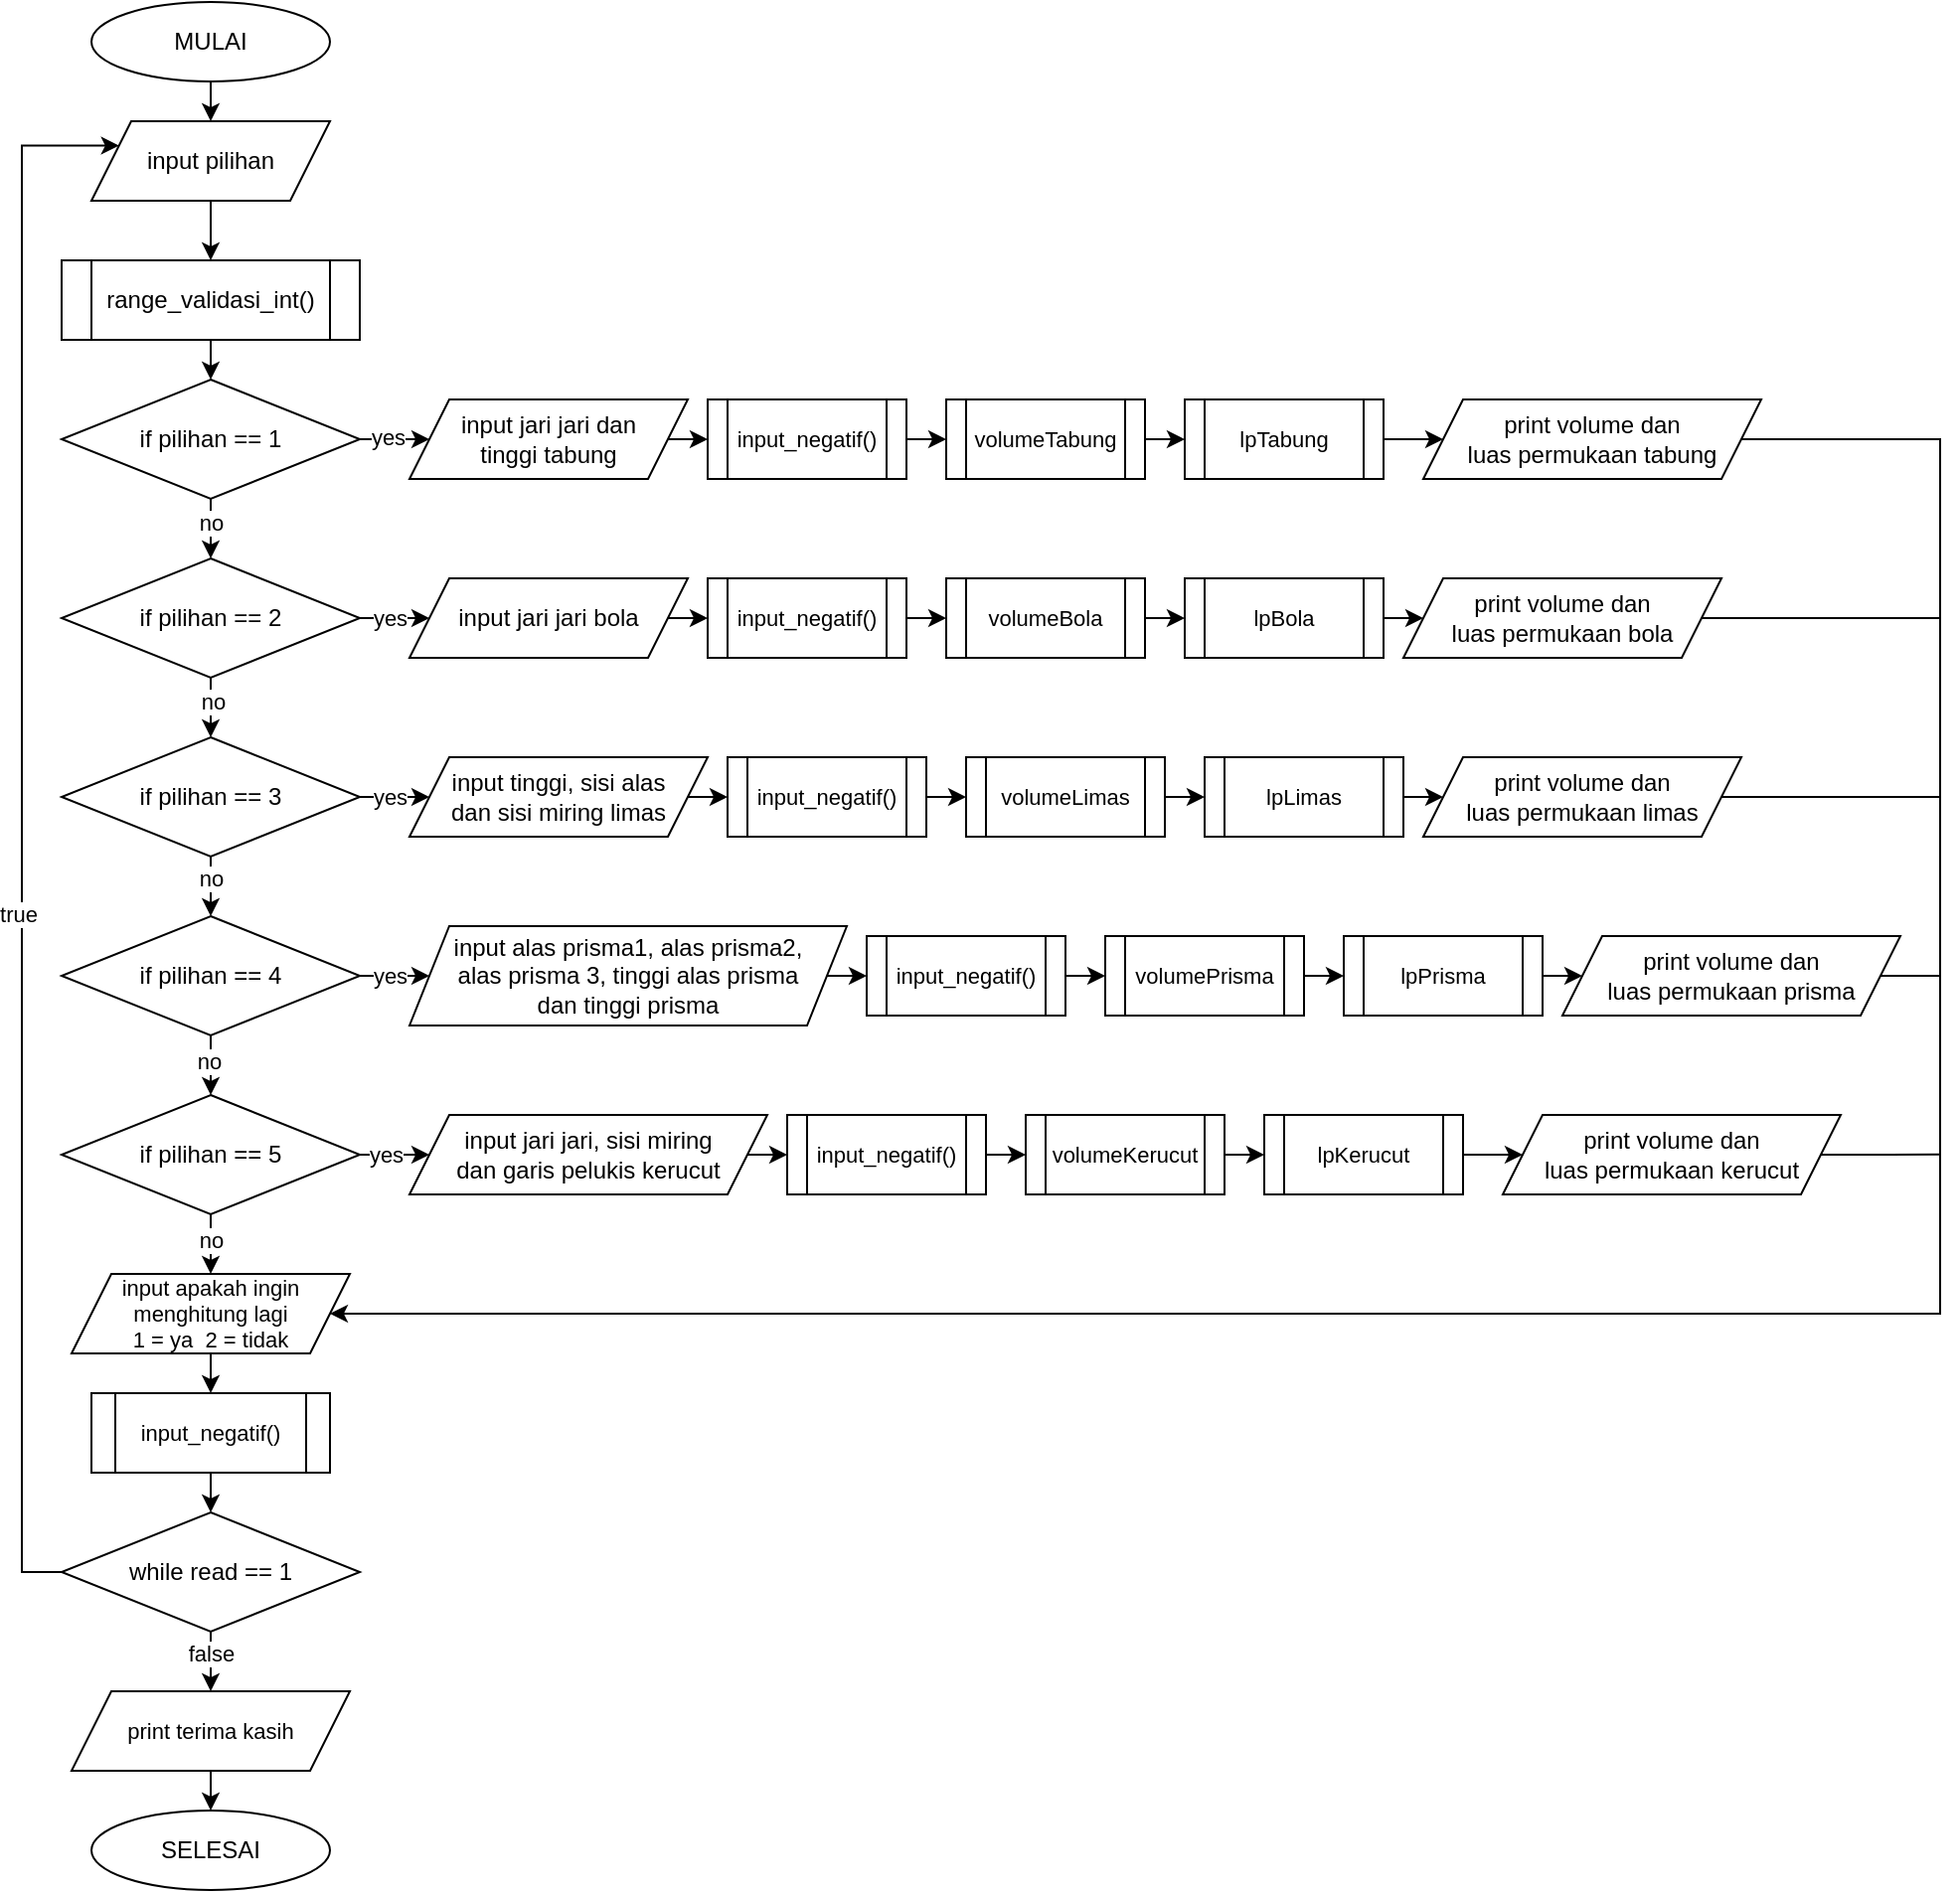 <mxfile version="20.5.3" type="device" pages="3"><diagram id="y_J8NtCggLt9EZV77lZ6" name="main"><mxGraphModel dx="1929" dy="978" grid="1" gridSize="10" guides="1" tooltips="1" connect="1" arrows="1" fold="1" page="1" pageScale="1" pageWidth="3300" pageHeight="4681" math="0" shadow="0"><root><mxCell id="0"/><mxCell id="1" parent="0"/><mxCell id="lA_B2LRdUnVEyy0Uy9J3-9" style="edgeStyle=orthogonalEdgeStyle;rounded=0;orthogonalLoop=1;jettySize=auto;html=1;exitX=0.5;exitY=1;exitDx=0;exitDy=0;entryX=0.5;entryY=0;entryDx=0;entryDy=0;" edge="1" parent="1" source="lA_B2LRdUnVEyy0Uy9J3-10" target="lA_B2LRdUnVEyy0Uy9J3-12"><mxGeometry relative="1" as="geometry"/></mxCell><mxCell id="lA_B2LRdUnVEyy0Uy9J3-10" value="MULAI" style="ellipse;whiteSpace=wrap;html=1;" vertex="1" parent="1"><mxGeometry x="160" y="90" width="120" height="40" as="geometry"/></mxCell><mxCell id="lA_B2LRdUnVEyy0Uy9J3-11" style="edgeStyle=orthogonalEdgeStyle;rounded=0;orthogonalLoop=1;jettySize=auto;html=1;exitX=0.5;exitY=1;exitDx=0;exitDy=0;entryX=0.5;entryY=0;entryDx=0;entryDy=0;" edge="1" parent="1" source="lA_B2LRdUnVEyy0Uy9J3-12" target="lA_B2LRdUnVEyy0Uy9J3-14"><mxGeometry relative="1" as="geometry"/></mxCell><mxCell id="lA_B2LRdUnVEyy0Uy9J3-12" value="input pilihan" style="shape=parallelogram;perimeter=parallelogramPerimeter;whiteSpace=wrap;html=1;fixedSize=1;" vertex="1" parent="1"><mxGeometry x="160" y="150" width="120" height="40" as="geometry"/></mxCell><mxCell id="lA_B2LRdUnVEyy0Uy9J3-13" style="edgeStyle=orthogonalEdgeStyle;rounded=0;orthogonalLoop=1;jettySize=auto;html=1;exitX=0.5;exitY=1;exitDx=0;exitDy=0;entryX=0.5;entryY=0;entryDx=0;entryDy=0;" edge="1" parent="1" source="lA_B2LRdUnVEyy0Uy9J3-14" target="lA_B2LRdUnVEyy0Uy9J3-15"><mxGeometry relative="1" as="geometry"/></mxCell><mxCell id="lA_B2LRdUnVEyy0Uy9J3-14" value="range_validasi_int()" style="shape=process;whiteSpace=wrap;html=1;backgroundOutline=1;" vertex="1" parent="1"><mxGeometry x="145" y="220" width="150" height="40" as="geometry"/></mxCell><mxCell id="lA_B2LRdUnVEyy0Uy9J3-16" style="edgeStyle=orthogonalEdgeStyle;rounded=0;orthogonalLoop=1;jettySize=auto;html=1;exitX=1;exitY=0.5;exitDx=0;exitDy=0;fontSize=11;entryX=0;entryY=0.5;entryDx=0;entryDy=0;" edge="1" parent="1" source="lA_B2LRdUnVEyy0Uy9J3-15" target="lA_B2LRdUnVEyy0Uy9J3-56"><mxGeometry relative="1" as="geometry"><mxPoint x="330" y="310" as="targetPoint"/></mxGeometry></mxCell><mxCell id="lA_B2LRdUnVEyy0Uy9J3-17" value="yes" style="edgeLabel;html=1;align=center;verticalAlign=middle;resizable=0;points=[];fontSize=11;" vertex="1" connectable="0" parent="lA_B2LRdUnVEyy0Uy9J3-16"><mxGeometry x="-0.221" y="1" relative="1" as="geometry"><mxPoint as="offset"/></mxGeometry></mxCell><mxCell id="lA_B2LRdUnVEyy0Uy9J3-23" style="edgeStyle=orthogonalEdgeStyle;rounded=0;orthogonalLoop=1;jettySize=auto;html=1;exitX=0.5;exitY=1;exitDx=0;exitDy=0;entryX=0.5;entryY=0;entryDx=0;entryDy=0;fontSize=11;" edge="1" parent="1" source="lA_B2LRdUnVEyy0Uy9J3-15" target="lA_B2LRdUnVEyy0Uy9J3-22"><mxGeometry relative="1" as="geometry"/></mxCell><mxCell id="lA_B2LRdUnVEyy0Uy9J3-24" value="no" style="edgeLabel;html=1;align=center;verticalAlign=middle;resizable=0;points=[];fontSize=11;" vertex="1" connectable="0" parent="lA_B2LRdUnVEyy0Uy9J3-23"><mxGeometry x="-0.19" relative="1" as="geometry"><mxPoint as="offset"/></mxGeometry></mxCell><mxCell id="lA_B2LRdUnVEyy0Uy9J3-15" value="if pilihan == 1" style="rhombus;whiteSpace=wrap;html=1;" vertex="1" parent="1"><mxGeometry x="145" y="280" width="150" height="60" as="geometry"/></mxCell><mxCell id="lA_B2LRdUnVEyy0Uy9J3-29" style="edgeStyle=orthogonalEdgeStyle;rounded=0;orthogonalLoop=1;jettySize=auto;html=1;exitX=0.5;exitY=1;exitDx=0;exitDy=0;entryX=0.5;entryY=0;entryDx=0;entryDy=0;fontSize=11;" edge="1" parent="1" source="lA_B2LRdUnVEyy0Uy9J3-22" target="lA_B2LRdUnVEyy0Uy9J3-28"><mxGeometry relative="1" as="geometry"/></mxCell><mxCell id="lA_B2LRdUnVEyy0Uy9J3-30" value="no" style="edgeLabel;html=1;align=center;verticalAlign=middle;resizable=0;points=[];fontSize=11;" vertex="1" connectable="0" parent="lA_B2LRdUnVEyy0Uy9J3-29"><mxGeometry x="-0.217" y="1" relative="1" as="geometry"><mxPoint as="offset"/></mxGeometry></mxCell><mxCell id="lA_B2LRdUnVEyy0Uy9J3-84" style="edgeStyle=orthogonalEdgeStyle;rounded=0;orthogonalLoop=1;jettySize=auto;html=1;exitX=1;exitY=0.5;exitDx=0;exitDy=0;entryX=0;entryY=0.5;entryDx=0;entryDy=0;fontSize=11;" edge="1" parent="1" source="lA_B2LRdUnVEyy0Uy9J3-22" target="lA_B2LRdUnVEyy0Uy9J3-76"><mxGeometry relative="1" as="geometry"/></mxCell><mxCell id="lA_B2LRdUnVEyy0Uy9J3-85" value="yes" style="edgeLabel;html=1;align=center;verticalAlign=middle;resizable=0;points=[];fontSize=11;" vertex="1" connectable="0" parent="lA_B2LRdUnVEyy0Uy9J3-84"><mxGeometry x="-0.147" relative="1" as="geometry"><mxPoint as="offset"/></mxGeometry></mxCell><mxCell id="lA_B2LRdUnVEyy0Uy9J3-22" value="if pilihan == 2" style="rhombus;whiteSpace=wrap;html=1;" vertex="1" parent="1"><mxGeometry x="145" y="370" width="150" height="60" as="geometry"/></mxCell><mxCell id="lA_B2LRdUnVEyy0Uy9J3-32" style="edgeStyle=orthogonalEdgeStyle;rounded=0;orthogonalLoop=1;jettySize=auto;html=1;exitX=0.5;exitY=1;exitDx=0;exitDy=0;entryX=0.5;entryY=0;entryDx=0;entryDy=0;fontSize=11;" edge="1" parent="1" source="lA_B2LRdUnVEyy0Uy9J3-28" target="lA_B2LRdUnVEyy0Uy9J3-31"><mxGeometry relative="1" as="geometry"/></mxCell><mxCell id="lA_B2LRdUnVEyy0Uy9J3-34" value="no" style="edgeLabel;html=1;align=center;verticalAlign=middle;resizable=0;points=[];fontSize=11;" vertex="1" connectable="0" parent="lA_B2LRdUnVEyy0Uy9J3-32"><mxGeometry x="-0.292" relative="1" as="geometry"><mxPoint as="offset"/></mxGeometry></mxCell><mxCell id="lA_B2LRdUnVEyy0Uy9J3-28" value="if pilihan == 3" style="rhombus;whiteSpace=wrap;html=1;" vertex="1" parent="1"><mxGeometry x="145" y="460" width="150" height="60" as="geometry"/></mxCell><mxCell id="lA_B2LRdUnVEyy0Uy9J3-36" style="edgeStyle=orthogonalEdgeStyle;rounded=0;orthogonalLoop=1;jettySize=auto;html=1;exitX=0.5;exitY=1;exitDx=0;exitDy=0;entryX=0.5;entryY=0;entryDx=0;entryDy=0;fontSize=11;" edge="1" parent="1" source="lA_B2LRdUnVEyy0Uy9J3-31" target="lA_B2LRdUnVEyy0Uy9J3-35"><mxGeometry relative="1" as="geometry"/></mxCell><mxCell id="lA_B2LRdUnVEyy0Uy9J3-38" value="no" style="edgeLabel;html=1;align=center;verticalAlign=middle;resizable=0;points=[];fontSize=11;" vertex="1" connectable="0" parent="lA_B2LRdUnVEyy0Uy9J3-36"><mxGeometry x="-0.172" y="-1" relative="1" as="geometry"><mxPoint as="offset"/></mxGeometry></mxCell><mxCell id="lA_B2LRdUnVEyy0Uy9J3-110" value="" style="edgeStyle=orthogonalEdgeStyle;rounded=0;orthogonalLoop=1;jettySize=auto;html=1;fontSize=11;" edge="1" parent="1" source="lA_B2LRdUnVEyy0Uy9J3-31" target="lA_B2LRdUnVEyy0Uy9J3-101"><mxGeometry relative="1" as="geometry"><Array as="points"><mxPoint x="310" y="580"/><mxPoint x="310" y="580"/></Array></mxGeometry></mxCell><mxCell id="lA_B2LRdUnVEyy0Uy9J3-112" value="yes" style="edgeLabel;html=1;align=center;verticalAlign=middle;resizable=0;points=[];fontSize=11;" vertex="1" connectable="0" parent="lA_B2LRdUnVEyy0Uy9J3-110"><mxGeometry x="-0.337" y="-1" relative="1" as="geometry"><mxPoint x="3" y="-1" as="offset"/></mxGeometry></mxCell><mxCell id="lA_B2LRdUnVEyy0Uy9J3-31" value="if pilihan == 4" style="rhombus;whiteSpace=wrap;html=1;" vertex="1" parent="1"><mxGeometry x="145" y="550" width="150" height="60" as="geometry"/></mxCell><mxCell id="lA_B2LRdUnVEyy0Uy9J3-39" style="edgeStyle=orthogonalEdgeStyle;rounded=0;orthogonalLoop=1;jettySize=auto;html=1;exitX=0.5;exitY=1;exitDx=0;exitDy=0;fontSize=11;entryX=0.5;entryY=0;entryDx=0;entryDy=0;" edge="1" parent="1" source="lA_B2LRdUnVEyy0Uy9J3-35" target="lA_B2LRdUnVEyy0Uy9J3-42"><mxGeometry relative="1" as="geometry"><mxPoint x="220" y="740" as="targetPoint"/></mxGeometry></mxCell><mxCell id="lA_B2LRdUnVEyy0Uy9J3-41" value="no" style="edgeLabel;html=1;align=center;verticalAlign=middle;resizable=0;points=[];fontSize=11;" vertex="1" connectable="0" parent="lA_B2LRdUnVEyy0Uy9J3-39"><mxGeometry x="-0.131" relative="1" as="geometry"><mxPoint as="offset"/></mxGeometry></mxCell><mxCell id="lA_B2LRdUnVEyy0Uy9J3-129" style="edgeStyle=orthogonalEdgeStyle;rounded=0;orthogonalLoop=1;jettySize=auto;html=1;exitX=1;exitY=0.5;exitDx=0;exitDy=0;entryX=0;entryY=0.5;entryDx=0;entryDy=0;fontSize=11;endArrow=classic;endFill=1;" edge="1" parent="1" source="lA_B2LRdUnVEyy0Uy9J3-35" target="lA_B2LRdUnVEyy0Uy9J3-120"><mxGeometry relative="1" as="geometry"/></mxCell><mxCell id="lA_B2LRdUnVEyy0Uy9J3-131" value="yes" style="edgeLabel;html=1;align=center;verticalAlign=middle;resizable=0;points=[];fontSize=11;" vertex="1" connectable="0" parent="lA_B2LRdUnVEyy0Uy9J3-129"><mxGeometry x="-0.261" relative="1" as="geometry"><mxPoint as="offset"/></mxGeometry></mxCell><mxCell id="lA_B2LRdUnVEyy0Uy9J3-35" value="if pilihan == 5" style="rhombus;whiteSpace=wrap;html=1;" vertex="1" parent="1"><mxGeometry x="145.0" y="640" width="150" height="60" as="geometry"/></mxCell><mxCell id="lA_B2LRdUnVEyy0Uy9J3-46" style="edgeStyle=orthogonalEdgeStyle;rounded=0;orthogonalLoop=1;jettySize=auto;html=1;exitX=0.5;exitY=1;exitDx=0;exitDy=0;entryX=0.5;entryY=0;entryDx=0;entryDy=0;fontSize=11;" edge="1" parent="1" source="lA_B2LRdUnVEyy0Uy9J3-42" target="lA_B2LRdUnVEyy0Uy9J3-45"><mxGeometry relative="1" as="geometry"/></mxCell><mxCell id="lA_B2LRdUnVEyy0Uy9J3-42" value="&lt;div&gt;input apakah ingin menghitung lagi&lt;/div&gt;&lt;div&gt;1 = ya&amp;nbsp; 2 = tidak&lt;br&gt;&lt;/div&gt;" style="shape=parallelogram;perimeter=parallelogramPerimeter;whiteSpace=wrap;html=1;fixedSize=1;fontSize=11;" vertex="1" parent="1"><mxGeometry x="150" y="730" width="140" height="40" as="geometry"/></mxCell><mxCell id="lA_B2LRdUnVEyy0Uy9J3-48" style="edgeStyle=orthogonalEdgeStyle;rounded=0;orthogonalLoop=1;jettySize=auto;html=1;exitX=0.5;exitY=1;exitDx=0;exitDy=0;entryX=0.5;entryY=0;entryDx=0;entryDy=0;fontSize=11;" edge="1" parent="1" source="lA_B2LRdUnVEyy0Uy9J3-45" target="lA_B2LRdUnVEyy0Uy9J3-47"><mxGeometry relative="1" as="geometry"/></mxCell><mxCell id="lA_B2LRdUnVEyy0Uy9J3-45" value="input_negatif()" style="shape=process;whiteSpace=wrap;html=1;backgroundOutline=1;fontSize=11;" vertex="1" parent="1"><mxGeometry x="160" y="790" width="120" height="40" as="geometry"/></mxCell><mxCell id="lA_B2LRdUnVEyy0Uy9J3-49" style="edgeStyle=orthogonalEdgeStyle;rounded=0;orthogonalLoop=1;jettySize=auto;html=1;exitX=0;exitY=0.5;exitDx=0;exitDy=0;entryX=0;entryY=0.25;entryDx=0;entryDy=0;fontSize=11;" edge="1" parent="1" source="lA_B2LRdUnVEyy0Uy9J3-47" target="lA_B2LRdUnVEyy0Uy9J3-12"><mxGeometry relative="1" as="geometry"><Array as="points"><mxPoint x="125" y="880"/><mxPoint x="125" y="162"/></Array></mxGeometry></mxCell><mxCell id="lA_B2LRdUnVEyy0Uy9J3-50" value="true" style="edgeLabel;html=1;align=center;verticalAlign=middle;resizable=0;points=[];fontSize=11;" vertex="1" connectable="0" parent="lA_B2LRdUnVEyy0Uy9J3-49"><mxGeometry x="-0.108" y="2" relative="1" as="geometry"><mxPoint as="offset"/></mxGeometry></mxCell><mxCell id="lA_B2LRdUnVEyy0Uy9J3-51" style="edgeStyle=orthogonalEdgeStyle;rounded=0;orthogonalLoop=1;jettySize=auto;html=1;exitX=0.5;exitY=1;exitDx=0;exitDy=0;fontSize=11;entryX=0.5;entryY=0;entryDx=0;entryDy=0;" edge="1" parent="1" source="lA_B2LRdUnVEyy0Uy9J3-47" target="lA_B2LRdUnVEyy0Uy9J3-53"><mxGeometry relative="1" as="geometry"><mxPoint x="220" y="950" as="targetPoint"/></mxGeometry></mxCell><mxCell id="lA_B2LRdUnVEyy0Uy9J3-52" value="false" style="edgeLabel;html=1;align=center;verticalAlign=middle;resizable=0;points=[];fontSize=11;" vertex="1" connectable="0" parent="lA_B2LRdUnVEyy0Uy9J3-51"><mxGeometry x="-0.267" relative="1" as="geometry"><mxPoint as="offset"/></mxGeometry></mxCell><mxCell id="lA_B2LRdUnVEyy0Uy9J3-47" value="while read == 1" style="rhombus;whiteSpace=wrap;html=1;" vertex="1" parent="1"><mxGeometry x="145.0" y="850" width="150" height="60" as="geometry"/></mxCell><mxCell id="lA_B2LRdUnVEyy0Uy9J3-54" style="edgeStyle=orthogonalEdgeStyle;rounded=0;orthogonalLoop=1;jettySize=auto;html=1;exitX=0.5;exitY=1;exitDx=0;exitDy=0;fontSize=11;entryX=0.5;entryY=0;entryDx=0;entryDy=0;" edge="1" parent="1" source="lA_B2LRdUnVEyy0Uy9J3-53" target="lA_B2LRdUnVEyy0Uy9J3-55"><mxGeometry relative="1" as="geometry"><mxPoint x="219.857" y="1000" as="targetPoint"/></mxGeometry></mxCell><mxCell id="lA_B2LRdUnVEyy0Uy9J3-53" value="print terima kasih" style="shape=parallelogram;perimeter=parallelogramPerimeter;whiteSpace=wrap;html=1;fixedSize=1;fontSize=11;" vertex="1" parent="1"><mxGeometry x="150" y="940" width="140" height="40" as="geometry"/></mxCell><mxCell id="lA_B2LRdUnVEyy0Uy9J3-55" value="SELESAI" style="ellipse;whiteSpace=wrap;html=1;" vertex="1" parent="1"><mxGeometry x="160" y="1000" width="120" height="40" as="geometry"/></mxCell><mxCell id="lA_B2LRdUnVEyy0Uy9J3-58" style="edgeStyle=orthogonalEdgeStyle;rounded=0;orthogonalLoop=1;jettySize=auto;html=1;exitX=1;exitY=0.5;exitDx=0;exitDy=0;entryX=0;entryY=0.5;entryDx=0;entryDy=0;fontSize=11;" edge="1" parent="1" source="lA_B2LRdUnVEyy0Uy9J3-56" target="lA_B2LRdUnVEyy0Uy9J3-57"><mxGeometry relative="1" as="geometry"/></mxCell><mxCell id="lA_B2LRdUnVEyy0Uy9J3-56" value="&lt;div&gt;input jari jari dan &lt;br&gt;&lt;/div&gt;&lt;div&gt;tinggi tabung&lt;/div&gt;" style="shape=parallelogram;perimeter=parallelogramPerimeter;whiteSpace=wrap;html=1;fixedSize=1;" vertex="1" parent="1"><mxGeometry x="320" y="290" width="140" height="40" as="geometry"/></mxCell><mxCell id="lA_B2LRdUnVEyy0Uy9J3-60" style="edgeStyle=orthogonalEdgeStyle;rounded=0;orthogonalLoop=1;jettySize=auto;html=1;exitX=1;exitY=0.5;exitDx=0;exitDy=0;entryX=0;entryY=0.5;entryDx=0;entryDy=0;fontSize=11;" edge="1" parent="1" source="lA_B2LRdUnVEyy0Uy9J3-57" target="lA_B2LRdUnVEyy0Uy9J3-59"><mxGeometry relative="1" as="geometry"/></mxCell><mxCell id="lA_B2LRdUnVEyy0Uy9J3-57" value="input_negatif()" style="shape=process;whiteSpace=wrap;html=1;backgroundOutline=1;fontSize=11;" vertex="1" parent="1"><mxGeometry x="470" y="290" width="100" height="40" as="geometry"/></mxCell><mxCell id="lA_B2LRdUnVEyy0Uy9J3-61" style="edgeStyle=orthogonalEdgeStyle;rounded=0;orthogonalLoop=1;jettySize=auto;html=1;exitX=1;exitY=0.5;exitDx=0;exitDy=0;fontSize=11;entryX=0;entryY=0.5;entryDx=0;entryDy=0;" edge="1" parent="1" source="lA_B2LRdUnVEyy0Uy9J3-59" target="lA_B2LRdUnVEyy0Uy9J3-62"><mxGeometry relative="1" as="geometry"><mxPoint x="730" y="310.182" as="targetPoint"/></mxGeometry></mxCell><mxCell id="lA_B2LRdUnVEyy0Uy9J3-59" value="volumeTabung" style="shape=process;whiteSpace=wrap;html=1;backgroundOutline=1;fontSize=11;" vertex="1" parent="1"><mxGeometry x="590" y="290" width="100" height="40" as="geometry"/></mxCell><mxCell id="lA_B2LRdUnVEyy0Uy9J3-63" style="edgeStyle=orthogonalEdgeStyle;rounded=0;orthogonalLoop=1;jettySize=auto;html=1;exitX=1;exitY=0.5;exitDx=0;exitDy=0;fontSize=11;entryX=0;entryY=0.5;entryDx=0;entryDy=0;" edge="1" parent="1" source="lA_B2LRdUnVEyy0Uy9J3-62" target="lA_B2LRdUnVEyy0Uy9J3-64"><mxGeometry relative="1" as="geometry"><mxPoint x="830" y="310" as="targetPoint"/></mxGeometry></mxCell><mxCell id="lA_B2LRdUnVEyy0Uy9J3-62" value="lpTabung" style="shape=process;whiteSpace=wrap;html=1;backgroundOutline=1;fontSize=11;" vertex="1" parent="1"><mxGeometry x="710" y="290" width="100" height="40" as="geometry"/></mxCell><mxCell id="lA_B2LRdUnVEyy0Uy9J3-113" style="edgeStyle=orthogonalEdgeStyle;rounded=0;orthogonalLoop=1;jettySize=auto;html=1;exitX=1;exitY=0.5;exitDx=0;exitDy=0;fontSize=11;entryX=1;entryY=0.5;entryDx=0;entryDy=0;" edge="1" parent="1" source="lA_B2LRdUnVEyy0Uy9J3-64" target="lA_B2LRdUnVEyy0Uy9J3-42"><mxGeometry relative="1" as="geometry"><mxPoint x="417.407" y="682.593" as="targetPoint"/><Array as="points"><mxPoint x="1090" y="310"/><mxPoint x="1090" y="750"/></Array></mxGeometry></mxCell><mxCell id="lA_B2LRdUnVEyy0Uy9J3-64" value="&lt;div&gt;print volume dan &lt;br&gt;&lt;/div&gt;&lt;div&gt;luas permukaan tabung&lt;/div&gt;" style="shape=parallelogram;perimeter=parallelogramPerimeter;whiteSpace=wrap;html=1;fixedSize=1;" vertex="1" parent="1"><mxGeometry x="830" y="290" width="170" height="40" as="geometry"/></mxCell><mxCell id="lA_B2LRdUnVEyy0Uy9J3-75" style="edgeStyle=orthogonalEdgeStyle;rounded=0;orthogonalLoop=1;jettySize=auto;html=1;exitX=1;exitY=0.5;exitDx=0;exitDy=0;entryX=0;entryY=0.5;entryDx=0;entryDy=0;fontSize=11;" edge="1" parent="1" source="lA_B2LRdUnVEyy0Uy9J3-76" target="lA_B2LRdUnVEyy0Uy9J3-78"><mxGeometry relative="1" as="geometry"/></mxCell><mxCell id="lA_B2LRdUnVEyy0Uy9J3-76" value="&lt;div&gt;input jari jari bola&lt;br&gt;&lt;/div&gt;" style="shape=parallelogram;perimeter=parallelogramPerimeter;whiteSpace=wrap;html=1;fixedSize=1;" vertex="1" parent="1"><mxGeometry x="320" y="380" width="140" height="40" as="geometry"/></mxCell><mxCell id="lA_B2LRdUnVEyy0Uy9J3-77" style="edgeStyle=orthogonalEdgeStyle;rounded=0;orthogonalLoop=1;jettySize=auto;html=1;exitX=1;exitY=0.5;exitDx=0;exitDy=0;entryX=0;entryY=0.5;entryDx=0;entryDy=0;fontSize=11;" edge="1" parent="1" source="lA_B2LRdUnVEyy0Uy9J3-78" target="lA_B2LRdUnVEyy0Uy9J3-80"><mxGeometry relative="1" as="geometry"/></mxCell><mxCell id="lA_B2LRdUnVEyy0Uy9J3-78" value="input_negatif()" style="shape=process;whiteSpace=wrap;html=1;backgroundOutline=1;fontSize=11;" vertex="1" parent="1"><mxGeometry x="470" y="380" width="100" height="40" as="geometry"/></mxCell><mxCell id="lA_B2LRdUnVEyy0Uy9J3-79" style="edgeStyle=orthogonalEdgeStyle;rounded=0;orthogonalLoop=1;jettySize=auto;html=1;exitX=1;exitY=0.5;exitDx=0;exitDy=0;fontSize=11;entryX=0;entryY=0.5;entryDx=0;entryDy=0;" edge="1" parent="1" source="lA_B2LRdUnVEyy0Uy9J3-80" target="lA_B2LRdUnVEyy0Uy9J3-82"><mxGeometry relative="1" as="geometry"><mxPoint x="730" y="400.182" as="targetPoint"/></mxGeometry></mxCell><mxCell id="lA_B2LRdUnVEyy0Uy9J3-80" value="volumeBola" style="shape=process;whiteSpace=wrap;html=1;backgroundOutline=1;fontSize=11;" vertex="1" parent="1"><mxGeometry x="590" y="380" width="100" height="40" as="geometry"/></mxCell><mxCell id="lA_B2LRdUnVEyy0Uy9J3-81" style="edgeStyle=orthogonalEdgeStyle;rounded=0;orthogonalLoop=1;jettySize=auto;html=1;exitX=1;exitY=0.5;exitDx=0;exitDy=0;fontSize=11;entryX=0;entryY=0.5;entryDx=0;entryDy=0;" edge="1" parent="1" source="lA_B2LRdUnVEyy0Uy9J3-82" target="lA_B2LRdUnVEyy0Uy9J3-83"><mxGeometry relative="1" as="geometry"><mxPoint x="830" y="400" as="targetPoint"/></mxGeometry></mxCell><mxCell id="lA_B2LRdUnVEyy0Uy9J3-82" value="lpBola" style="shape=process;whiteSpace=wrap;html=1;backgroundOutline=1;fontSize=11;" vertex="1" parent="1"><mxGeometry x="710" y="380" width="100" height="40" as="geometry"/></mxCell><mxCell id="lA_B2LRdUnVEyy0Uy9J3-116" style="edgeStyle=orthogonalEdgeStyle;rounded=0;orthogonalLoop=1;jettySize=auto;html=1;exitX=1;exitY=0.5;exitDx=0;exitDy=0;fontSize=11;endArrow=none;endFill=0;" edge="1" parent="1" source="lA_B2LRdUnVEyy0Uy9J3-83"><mxGeometry relative="1" as="geometry"><mxPoint x="1090" y="400" as="targetPoint"/><Array as="points"><mxPoint x="1090" y="400"/></Array></mxGeometry></mxCell><mxCell id="lA_B2LRdUnVEyy0Uy9J3-83" value="&lt;div&gt;print volume dan &lt;br&gt;&lt;/div&gt;&lt;div&gt;luas permukaan bola&lt;br&gt;&lt;/div&gt;" style="shape=parallelogram;perimeter=parallelogramPerimeter;whiteSpace=wrap;html=1;fixedSize=1;" vertex="1" parent="1"><mxGeometry x="820" y="380" width="160" height="40" as="geometry"/></mxCell><mxCell id="lA_B2LRdUnVEyy0Uy9J3-86" style="edgeStyle=orthogonalEdgeStyle;rounded=0;orthogonalLoop=1;jettySize=auto;html=1;exitX=1;exitY=0.5;exitDx=0;exitDy=0;entryX=0;entryY=0.5;entryDx=0;entryDy=0;fontSize=11;" edge="1" parent="1" source="lA_B2LRdUnVEyy0Uy9J3-87" target="lA_B2LRdUnVEyy0Uy9J3-89"><mxGeometry relative="1" as="geometry"/></mxCell><mxCell id="lA_B2LRdUnVEyy0Uy9J3-87" value="&lt;div&gt;input tinggi, sisi alas &lt;br&gt;&lt;/div&gt;&lt;div&gt;dan sisi miring limas&lt;/div&gt;" style="shape=parallelogram;perimeter=parallelogramPerimeter;whiteSpace=wrap;html=1;fixedSize=1;" vertex="1" parent="1"><mxGeometry x="320" y="470" width="150" height="40" as="geometry"/></mxCell><mxCell id="lA_B2LRdUnVEyy0Uy9J3-88" style="edgeStyle=orthogonalEdgeStyle;rounded=0;orthogonalLoop=1;jettySize=auto;html=1;exitX=1;exitY=0.5;exitDx=0;exitDy=0;entryX=0;entryY=0.5;entryDx=0;entryDy=0;fontSize=11;" edge="1" parent="1" source="lA_B2LRdUnVEyy0Uy9J3-89" target="lA_B2LRdUnVEyy0Uy9J3-91"><mxGeometry relative="1" as="geometry"/></mxCell><mxCell id="lA_B2LRdUnVEyy0Uy9J3-89" value="input_negatif()" style="shape=process;whiteSpace=wrap;html=1;backgroundOutline=1;fontSize=11;" vertex="1" parent="1"><mxGeometry x="480" y="470" width="100" height="40" as="geometry"/></mxCell><mxCell id="lA_B2LRdUnVEyy0Uy9J3-90" style="edgeStyle=orthogonalEdgeStyle;rounded=0;orthogonalLoop=1;jettySize=auto;html=1;exitX=1;exitY=0.5;exitDx=0;exitDy=0;fontSize=11;entryX=0;entryY=0.5;entryDx=0;entryDy=0;" edge="1" parent="1" source="lA_B2LRdUnVEyy0Uy9J3-91" target="lA_B2LRdUnVEyy0Uy9J3-93"><mxGeometry relative="1" as="geometry"><mxPoint x="730" y="490.182" as="targetPoint"/></mxGeometry></mxCell><mxCell id="lA_B2LRdUnVEyy0Uy9J3-91" value="volumeLimas" style="shape=process;whiteSpace=wrap;html=1;backgroundOutline=1;fontSize=11;" vertex="1" parent="1"><mxGeometry x="600" y="470" width="100" height="40" as="geometry"/></mxCell><mxCell id="lA_B2LRdUnVEyy0Uy9J3-92" style="edgeStyle=orthogonalEdgeStyle;rounded=0;orthogonalLoop=1;jettySize=auto;html=1;exitX=1;exitY=0.5;exitDx=0;exitDy=0;fontSize=11;entryX=0;entryY=0.5;entryDx=0;entryDy=0;" edge="1" parent="1" source="lA_B2LRdUnVEyy0Uy9J3-93" target="lA_B2LRdUnVEyy0Uy9J3-94"><mxGeometry relative="1" as="geometry"><mxPoint x="830" y="490" as="targetPoint"/></mxGeometry></mxCell><mxCell id="lA_B2LRdUnVEyy0Uy9J3-93" value="lpLimas" style="shape=process;whiteSpace=wrap;html=1;backgroundOutline=1;fontSize=11;" vertex="1" parent="1"><mxGeometry x="720" y="470" width="100" height="40" as="geometry"/></mxCell><mxCell id="lA_B2LRdUnVEyy0Uy9J3-117" style="edgeStyle=orthogonalEdgeStyle;rounded=0;orthogonalLoop=1;jettySize=auto;html=1;exitX=1;exitY=0.5;exitDx=0;exitDy=0;fontSize=11;endArrow=none;endFill=0;" edge="1" parent="1" source="lA_B2LRdUnVEyy0Uy9J3-94"><mxGeometry relative="1" as="geometry"><mxPoint x="1090.0" y="489.97" as="targetPoint"/></mxGeometry></mxCell><mxCell id="lA_B2LRdUnVEyy0Uy9J3-94" value="&lt;div&gt;print volume dan &lt;br&gt;&lt;/div&gt;&lt;div&gt;luas permukaan limas&lt;br&gt;&lt;/div&gt;" style="shape=parallelogram;perimeter=parallelogramPerimeter;whiteSpace=wrap;html=1;fixedSize=1;" vertex="1" parent="1"><mxGeometry x="830" y="470" width="160" height="40" as="geometry"/></mxCell><mxCell id="lA_B2LRdUnVEyy0Uy9J3-96" style="edgeStyle=orthogonalEdgeStyle;rounded=0;orthogonalLoop=1;jettySize=auto;html=1;exitX=1;exitY=0.5;exitDx=0;exitDy=0;entryX=0;entryY=0.5;entryDx=0;entryDy=0;fontSize=11;" edge="1" parent="1" source="lA_B2LRdUnVEyy0Uy9J3-28" target="lA_B2LRdUnVEyy0Uy9J3-87"><mxGeometry relative="1" as="geometry"><mxPoint x="295" y="470" as="sourcePoint"/><mxPoint x="330" y="470" as="targetPoint"/><Array as="points"/></mxGeometry></mxCell><mxCell id="lA_B2LRdUnVEyy0Uy9J3-97" value="yes" style="edgeLabel;html=1;align=center;verticalAlign=middle;resizable=0;points=[];fontSize=11;" vertex="1" connectable="0" parent="lA_B2LRdUnVEyy0Uy9J3-96"><mxGeometry x="-0.147" relative="1" as="geometry"><mxPoint as="offset"/></mxGeometry></mxCell><mxCell id="lA_B2LRdUnVEyy0Uy9J3-100" style="edgeStyle=orthogonalEdgeStyle;rounded=0;orthogonalLoop=1;jettySize=auto;html=1;exitX=1;exitY=0.5;exitDx=0;exitDy=0;entryX=0;entryY=0.5;entryDx=0;entryDy=0;fontSize=11;" edge="1" parent="1" source="lA_B2LRdUnVEyy0Uy9J3-101" target="lA_B2LRdUnVEyy0Uy9J3-103"><mxGeometry relative="1" as="geometry"/></mxCell><mxCell id="lA_B2LRdUnVEyy0Uy9J3-101" value="&lt;div&gt;input alas prisma1, alas prisma2, &lt;br&gt;&lt;/div&gt;&lt;div&gt;alas prisma 3, tinggi alas prisma &lt;br&gt;&lt;/div&gt;&lt;div&gt;dan tinggi prisma&lt;/div&gt;" style="shape=parallelogram;perimeter=parallelogramPerimeter;whiteSpace=wrap;html=1;fixedSize=1;" vertex="1" parent="1"><mxGeometry x="320" y="555" width="220" height="50" as="geometry"/></mxCell><mxCell id="lA_B2LRdUnVEyy0Uy9J3-102" style="edgeStyle=orthogonalEdgeStyle;rounded=0;orthogonalLoop=1;jettySize=auto;html=1;exitX=1;exitY=0.5;exitDx=0;exitDy=0;entryX=0;entryY=0.5;entryDx=0;entryDy=0;fontSize=11;" edge="1" parent="1" source="lA_B2LRdUnVEyy0Uy9J3-103" target="lA_B2LRdUnVEyy0Uy9J3-105"><mxGeometry relative="1" as="geometry"><mxPoint x="680" y="580" as="sourcePoint"/></mxGeometry></mxCell><mxCell id="lA_B2LRdUnVEyy0Uy9J3-103" value="input_negatif()" style="shape=process;whiteSpace=wrap;html=1;backgroundOutline=1;fontSize=11;" vertex="1" parent="1"><mxGeometry x="550" y="560" width="100" height="40" as="geometry"/></mxCell><mxCell id="lA_B2LRdUnVEyy0Uy9J3-104" style="edgeStyle=orthogonalEdgeStyle;rounded=0;orthogonalLoop=1;jettySize=auto;html=1;exitX=1;exitY=0.5;exitDx=0;exitDy=0;fontSize=11;entryX=0;entryY=0.5;entryDx=0;entryDy=0;" edge="1" parent="1" source="lA_B2LRdUnVEyy0Uy9J3-105" target="lA_B2LRdUnVEyy0Uy9J3-107"><mxGeometry relative="1" as="geometry"><mxPoint x="820" y="580.182" as="targetPoint"/></mxGeometry></mxCell><mxCell id="lA_B2LRdUnVEyy0Uy9J3-105" value="volumePrisma" style="shape=process;whiteSpace=wrap;html=1;backgroundOutline=1;fontSize=11;" vertex="1" parent="1"><mxGeometry x="670" y="560" width="100" height="40" as="geometry"/></mxCell><mxCell id="lA_B2LRdUnVEyy0Uy9J3-106" style="edgeStyle=orthogonalEdgeStyle;rounded=0;orthogonalLoop=1;jettySize=auto;html=1;exitX=1;exitY=0.5;exitDx=0;exitDy=0;fontSize=11;entryX=0;entryY=0.5;entryDx=0;entryDy=0;" edge="1" parent="1" source="lA_B2LRdUnVEyy0Uy9J3-107" target="lA_B2LRdUnVEyy0Uy9J3-108"><mxGeometry relative="1" as="geometry"><mxPoint x="920" y="580" as="targetPoint"/></mxGeometry></mxCell><mxCell id="lA_B2LRdUnVEyy0Uy9J3-107" value="lpPrisma" style="shape=process;whiteSpace=wrap;html=1;backgroundOutline=1;fontSize=11;" vertex="1" parent="1"><mxGeometry x="790" y="560" width="100" height="40" as="geometry"/></mxCell><mxCell id="lA_B2LRdUnVEyy0Uy9J3-118" style="edgeStyle=orthogonalEdgeStyle;rounded=0;orthogonalLoop=1;jettySize=auto;html=1;exitX=1;exitY=0.5;exitDx=0;exitDy=0;fontSize=11;endArrow=none;endFill=0;" edge="1" parent="1" source="lA_B2LRdUnVEyy0Uy9J3-108"><mxGeometry relative="1" as="geometry"><mxPoint x="1090.0" y="580.273" as="targetPoint"/></mxGeometry></mxCell><mxCell id="lA_B2LRdUnVEyy0Uy9J3-108" value="&lt;div&gt;print volume dan &lt;br&gt;&lt;/div&gt;&lt;div&gt;luas permukaan prisma &lt;br&gt;&lt;/div&gt;" style="shape=parallelogram;perimeter=parallelogramPerimeter;whiteSpace=wrap;html=1;fixedSize=1;" vertex="1" parent="1"><mxGeometry x="900" y="560" width="170" height="40" as="geometry"/></mxCell><mxCell id="lA_B2LRdUnVEyy0Uy9J3-119" style="edgeStyle=orthogonalEdgeStyle;rounded=0;orthogonalLoop=1;jettySize=auto;html=1;exitX=1;exitY=0.5;exitDx=0;exitDy=0;entryX=0;entryY=0.5;entryDx=0;entryDy=0;fontSize=11;" edge="1" parent="1" source="lA_B2LRdUnVEyy0Uy9J3-120" target="lA_B2LRdUnVEyy0Uy9J3-122"><mxGeometry relative="1" as="geometry"/></mxCell><mxCell id="lA_B2LRdUnVEyy0Uy9J3-120" value="&lt;div&gt;input jari jari, sisi miring &lt;br&gt;&lt;/div&gt;&lt;div&gt;dan garis pelukis kerucut&lt;/div&gt;" style="shape=parallelogram;perimeter=parallelogramPerimeter;whiteSpace=wrap;html=1;fixedSize=1;" vertex="1" parent="1"><mxGeometry x="320" y="650" width="180" height="40" as="geometry"/></mxCell><mxCell id="lA_B2LRdUnVEyy0Uy9J3-121" style="edgeStyle=orthogonalEdgeStyle;rounded=0;orthogonalLoop=1;jettySize=auto;html=1;entryX=0;entryY=0.5;entryDx=0;entryDy=0;fontSize=11;exitX=1;exitY=0.5;exitDx=0;exitDy=0;" edge="1" parent="1" source="lA_B2LRdUnVEyy0Uy9J3-122" target="lA_B2LRdUnVEyy0Uy9J3-124"><mxGeometry relative="1" as="geometry"><mxPoint x="630" y="670" as="sourcePoint"/></mxGeometry></mxCell><mxCell id="lA_B2LRdUnVEyy0Uy9J3-122" value="input_negatif()" style="shape=process;whiteSpace=wrap;html=1;backgroundOutline=1;fontSize=11;" vertex="1" parent="1"><mxGeometry x="510" y="650" width="100" height="40" as="geometry"/></mxCell><mxCell id="lA_B2LRdUnVEyy0Uy9J3-123" style="edgeStyle=orthogonalEdgeStyle;rounded=0;orthogonalLoop=1;jettySize=auto;html=1;exitX=1;exitY=0.5;exitDx=0;exitDy=0;fontSize=11;entryX=0;entryY=0.5;entryDx=0;entryDy=0;" edge="1" parent="1" source="lA_B2LRdUnVEyy0Uy9J3-124" target="lA_B2LRdUnVEyy0Uy9J3-126"><mxGeometry relative="1" as="geometry"><mxPoint x="740" y="670.182" as="targetPoint"/></mxGeometry></mxCell><mxCell id="lA_B2LRdUnVEyy0Uy9J3-124" value="volumeKerucut" style="shape=process;whiteSpace=wrap;html=1;backgroundOutline=1;fontSize=11;" vertex="1" parent="1"><mxGeometry x="630" y="650" width="100" height="40" as="geometry"/></mxCell><mxCell id="lA_B2LRdUnVEyy0Uy9J3-125" style="edgeStyle=orthogonalEdgeStyle;rounded=0;orthogonalLoop=1;jettySize=auto;html=1;exitX=1;exitY=0.5;exitDx=0;exitDy=0;fontSize=11;entryX=0;entryY=0.5;entryDx=0;entryDy=0;" edge="1" parent="1" source="lA_B2LRdUnVEyy0Uy9J3-126"><mxGeometry relative="1" as="geometry"><mxPoint x="850" y="670" as="targetPoint"/></mxGeometry></mxCell><mxCell id="lA_B2LRdUnVEyy0Uy9J3-132" style="edgeStyle=orthogonalEdgeStyle;rounded=0;orthogonalLoop=1;jettySize=auto;html=1;exitX=1;exitY=0.5;exitDx=0;exitDy=0;entryX=0;entryY=0.5;entryDx=0;entryDy=0;fontSize=11;endArrow=classic;endFill=1;" edge="1" parent="1" source="lA_B2LRdUnVEyy0Uy9J3-126" target="lA_B2LRdUnVEyy0Uy9J3-127"><mxGeometry relative="1" as="geometry"/></mxCell><mxCell id="lA_B2LRdUnVEyy0Uy9J3-126" value="lpKerucut" style="shape=process;whiteSpace=wrap;html=1;backgroundOutline=1;fontSize=11;" vertex="1" parent="1"><mxGeometry x="750" y="650" width="100" height="40" as="geometry"/></mxCell><mxCell id="lA_B2LRdUnVEyy0Uy9J3-133" style="edgeStyle=orthogonalEdgeStyle;rounded=0;orthogonalLoop=1;jettySize=auto;html=1;exitX=1;exitY=0.5;exitDx=0;exitDy=0;fontSize=11;endArrow=none;endFill=0;" edge="1" parent="1" source="lA_B2LRdUnVEyy0Uy9J3-127"><mxGeometry relative="1" as="geometry"><mxPoint x="1090" y="669.897" as="targetPoint"/></mxGeometry></mxCell><mxCell id="lA_B2LRdUnVEyy0Uy9J3-127" value="&lt;div&gt;print volume dan &lt;br&gt;&lt;/div&gt;&lt;div&gt;luas permukaan kerucut&lt;br&gt;&lt;/div&gt;" style="shape=parallelogram;perimeter=parallelogramPerimeter;whiteSpace=wrap;html=1;fixedSize=1;" vertex="1" parent="1"><mxGeometry x="870" y="650" width="170" height="40" as="geometry"/></mxCell></root></mxGraphModel></diagram><diagram id="B5Wl9pg_z9N-k5mjIK16" name="Validasi"><mxGraphModel dx="2893" dy="1467" grid="1" gridSize="10" guides="1" tooltips="1" connect="1" arrows="1" fold="1" page="1" pageScale="1" pageWidth="3300" pageHeight="4681" math="0" shadow="0"><root><mxCell id="0"/><mxCell id="1" parent="0"/><mxCell id="sYHLOAvF9BQXCVn9bDw_-2" value="" style="edgeStyle=orthogonalEdgeStyle;rounded=0;orthogonalLoop=1;jettySize=auto;html=1;fontSize=12;endArrow=none;endFill=0;" edge="1" parent="1" source="e3Mkc5QICjbMiBPmxKh9-1" target="sYHLOAvF9BQXCVn9bDw_-1"><mxGeometry relative="1" as="geometry"/></mxCell><mxCell id="sYHLOAvF9BQXCVn9bDw_-3" style="edgeStyle=orthogonalEdgeStyle;rounded=0;orthogonalLoop=1;jettySize=auto;html=1;exitX=0.5;exitY=1;exitDx=0;exitDy=0;entryX=0.5;entryY=0;entryDx=0;entryDy=0;fontSize=12;endArrow=classic;endFill=1;" edge="1" parent="1" source="e3Mkc5QICjbMiBPmxKh9-1" target="sYHLOAvF9BQXCVn9bDw_-1"><mxGeometry relative="1" as="geometry"/></mxCell><mxCell id="e3Mkc5QICjbMiBPmxKh9-1" value="&lt;font style=&quot;font-size: 12px;&quot;&gt;range_validasi_int&lt;/font&gt;" style="ellipse;whiteSpace=wrap;html=1;fontSize=11;fontStyle=1" vertex="1" parent="1"><mxGeometry x="200" y="110" width="160" height="50" as="geometry"/></mxCell><mxCell id="sYHLOAvF9BQXCVn9bDw_-5" style="edgeStyle=orthogonalEdgeStyle;rounded=0;orthogonalLoop=1;jettySize=auto;html=1;exitX=0.5;exitY=1;exitDx=0;exitDy=0;entryX=0.5;entryY=0;entryDx=0;entryDy=0;fontSize=12;endArrow=classic;endFill=1;" edge="1" parent="1" source="sYHLOAvF9BQXCVn9bDw_-1" target="sYHLOAvF9BQXCVn9bDw_-4"><mxGeometry relative="1" as="geometry"/></mxCell><mxCell id="sYHLOAvF9BQXCVn9bDw_-6" value="true" style="edgeLabel;html=1;align=center;verticalAlign=middle;resizable=0;points=[];fontSize=12;" vertex="1" connectable="0" parent="sYHLOAvF9BQXCVn9bDw_-5"><mxGeometry x="-0.205" relative="1" as="geometry"><mxPoint as="offset"/></mxGeometry></mxCell><mxCell id="sYHLOAvF9BQXCVn9bDw_-23" style="edgeStyle=orthogonalEdgeStyle;rounded=0;orthogonalLoop=1;jettySize=auto;html=1;exitX=0;exitY=0.5;exitDx=0;exitDy=0;entryX=0;entryY=0.5;entryDx=0;entryDy=0;fontSize=12;endArrow=classic;endFill=1;" edge="1" parent="1" source="sYHLOAvF9BQXCVn9bDw_-1" target="sYHLOAvF9BQXCVn9bDw_-14"><mxGeometry relative="1" as="geometry"><Array as="points"><mxPoint x="150" y="220"/><mxPoint x="150" y="500"/></Array></mxGeometry></mxCell><mxCell id="sYHLOAvF9BQXCVn9bDw_-24" value="false" style="edgeLabel;html=1;align=center;verticalAlign=middle;resizable=0;points=[];fontSize=12;" vertex="1" connectable="0" parent="sYHLOAvF9BQXCVn9bDw_-23"><mxGeometry x="-0.363" y="-1" relative="1" as="geometry"><mxPoint x="1" as="offset"/></mxGeometry></mxCell><mxCell id="sYHLOAvF9BQXCVn9bDw_-1" value="while (1)" style="rhombus;whiteSpace=wrap;html=1;fontSize=12;" vertex="1" parent="1"><mxGeometry x="205" y="190" width="150" height="60" as="geometry"/></mxCell><mxCell id="sYHLOAvF9BQXCVn9bDw_-9" style="edgeStyle=orthogonalEdgeStyle;rounded=0;orthogonalLoop=1;jettySize=auto;html=1;exitX=0.5;exitY=1;exitDx=0;exitDy=0;fontSize=12;endArrow=classic;endFill=1;" edge="1" parent="1" source="sYHLOAvF9BQXCVn9bDw_-4" target="sYHLOAvF9BQXCVn9bDw_-8"><mxGeometry relative="1" as="geometry"/></mxCell><mxCell id="sYHLOAvF9BQXCVn9bDw_-4" value="Input_int()" style="shape=process;whiteSpace=wrap;html=1;backgroundOutline=1;fontSize=12;" vertex="1" parent="1"><mxGeometry x="220" y="280" width="120" height="30" as="geometry"/></mxCell><mxCell id="sYHLOAvF9BQXCVn9bDw_-10" style="edgeStyle=orthogonalEdgeStyle;rounded=0;orthogonalLoop=1;jettySize=auto;html=1;exitX=0.5;exitY=1;exitDx=0;exitDy=0;fontSize=12;endArrow=classic;endFill=1;entryX=0.5;entryY=0;entryDx=0;entryDy=0;" edge="1" parent="1" source="sYHLOAvF9BQXCVn9bDw_-8" target="sYHLOAvF9BQXCVn9bDw_-11"><mxGeometry relative="1" as="geometry"><mxPoint x="280" y="430" as="targetPoint"/></mxGeometry></mxCell><mxCell id="sYHLOAvF9BQXCVn9bDw_-12" value="yes" style="edgeLabel;html=1;align=center;verticalAlign=middle;resizable=0;points=[];fontSize=12;" vertex="1" connectable="0" parent="sYHLOAvF9BQXCVn9bDw_-10"><mxGeometry x="-0.188" relative="1" as="geometry"><mxPoint as="offset"/></mxGeometry></mxCell><mxCell id="sYHLOAvF9BQXCVn9bDw_-17" style="edgeStyle=orthogonalEdgeStyle;rounded=0;orthogonalLoop=1;jettySize=auto;html=1;exitX=1;exitY=0.5;exitDx=0;exitDy=0;fontSize=12;endArrow=classic;endFill=1;" edge="1" parent="1" source="sYHLOAvF9BQXCVn9bDw_-8" target="sYHLOAvF9BQXCVn9bDw_-16"><mxGeometry relative="1" as="geometry"><Array as="points"><mxPoint x="410" y="370"/><mxPoint x="410" y="370"/></Array></mxGeometry></mxCell><mxCell id="sYHLOAvF9BQXCVn9bDw_-20" value="no" style="edgeLabel;html=1;align=center;verticalAlign=middle;resizable=0;points=[];fontSize=12;" vertex="1" connectable="0" parent="sYHLOAvF9BQXCVn9bDw_-17"><mxGeometry x="-0.215" y="-1" relative="1" as="geometry"><mxPoint as="offset"/></mxGeometry></mxCell><mxCell id="sYHLOAvF9BQXCVn9bDw_-8" value="if var &amp;gt;= range1 &amp;amp;&amp;amp; var &amp;lt;= range2" style="rhombus;whiteSpace=wrap;html=1;fontSize=12;" vertex="1" parent="1"><mxGeometry x="168.75" y="340" width="222.5" height="60" as="geometry"/></mxCell><mxCell id="sYHLOAvF9BQXCVn9bDw_-13" style="edgeStyle=orthogonalEdgeStyle;rounded=0;orthogonalLoop=1;jettySize=auto;html=1;exitX=0.5;exitY=1;exitDx=0;exitDy=0;fontSize=12;endArrow=classic;endFill=1;" edge="1" parent="1" source="sYHLOAvF9BQXCVn9bDw_-11" target="sYHLOAvF9BQXCVn9bDw_-14"><mxGeometry relative="1" as="geometry"><mxPoint x="280.31" y="480" as="targetPoint"/></mxGeometry></mxCell><mxCell id="sYHLOAvF9BQXCVn9bDw_-11" value="break" style="rounded=0;whiteSpace=wrap;html=1;fontSize=12;" vertex="1" parent="1"><mxGeometry x="235" y="430" width="90" height="30" as="geometry"/></mxCell><mxCell id="sYHLOAvF9BQXCVn9bDw_-14" value="SELESAI" style="ellipse;whiteSpace=wrap;html=1;fontSize=12;" vertex="1" parent="1"><mxGeometry x="235" y="480" width="90" height="40" as="geometry"/></mxCell><mxCell id="sYHLOAvF9BQXCVn9bDw_-21" style="edgeStyle=orthogonalEdgeStyle;rounded=0;orthogonalLoop=1;jettySize=auto;html=1;exitX=1;exitY=0.75;exitDx=0;exitDy=0;entryX=1;entryY=0.5;entryDx=0;entryDy=0;fontSize=12;endArrow=classic;endFill=1;" edge="1" parent="1" source="sYHLOAvF9BQXCVn9bDw_-16" target="sYHLOAvF9BQXCVn9bDw_-1"><mxGeometry relative="1" as="geometry"><Array as="points"><mxPoint x="560" y="376"/><mxPoint x="560" y="220"/></Array></mxGeometry></mxCell><mxCell id="sYHLOAvF9BQXCVn9bDw_-16" value="&amp;nbsp;input salah" style="shape=parallelogram;perimeter=parallelogramPerimeter;whiteSpace=wrap;html=1;fixedSize=1;fontSize=12;" vertex="1" parent="1"><mxGeometry x="420" y="355" width="120" height="30" as="geometry"/></mxCell><mxCell id="sYHLOAvF9BQXCVn9bDw_-85" value="" style="edgeStyle=orthogonalEdgeStyle;rounded=0;orthogonalLoop=1;jettySize=auto;html=1;fontSize=12;endArrow=classic;endFill=1;" edge="1" parent="1" source="sYHLOAvF9BQXCVn9bDw_-26" target="sYHLOAvF9BQXCVn9bDw_-72"><mxGeometry relative="1" as="geometry"/></mxCell><mxCell id="sYHLOAvF9BQXCVn9bDw_-26" value="input_negatif" style="ellipse;whiteSpace=wrap;html=1;fontSize=11;" vertex="1" parent="1"><mxGeometry x="750" y="110" width="160" height="50" as="geometry"/></mxCell><mxCell id="sYHLOAvF9BQXCVn9bDw_-68" style="edgeStyle=orthogonalEdgeStyle;rounded=0;orthogonalLoop=1;jettySize=auto;html=1;exitX=0.5;exitY=1;exitDx=0;exitDy=0;entryX=0.5;entryY=0;entryDx=0;entryDy=0;fontSize=12;endArrow=classic;endFill=1;" edge="1" parent="1" source="sYHLOAvF9BQXCVn9bDw_-72" target="sYHLOAvF9BQXCVn9bDw_-74"><mxGeometry relative="1" as="geometry"/></mxCell><mxCell id="sYHLOAvF9BQXCVn9bDw_-69" value="true" style="edgeLabel;html=1;align=center;verticalAlign=middle;resizable=0;points=[];fontSize=12;" vertex="1" connectable="0" parent="sYHLOAvF9BQXCVn9bDw_-68"><mxGeometry x="-0.205" relative="1" as="geometry"><mxPoint as="offset"/></mxGeometry></mxCell><mxCell id="sYHLOAvF9BQXCVn9bDw_-70" style="edgeStyle=orthogonalEdgeStyle;rounded=0;orthogonalLoop=1;jettySize=auto;html=1;exitX=0;exitY=0.5;exitDx=0;exitDy=0;entryX=0;entryY=0.5;entryDx=0;entryDy=0;fontSize=12;endArrow=classic;endFill=1;" edge="1" parent="1" source="sYHLOAvF9BQXCVn9bDw_-72" target="sYHLOAvF9BQXCVn9bDw_-82"><mxGeometry relative="1" as="geometry"><Array as="points"><mxPoint x="700" y="220"/><mxPoint x="700" y="500"/></Array></mxGeometry></mxCell><mxCell id="sYHLOAvF9BQXCVn9bDw_-71" value="false" style="edgeLabel;html=1;align=center;verticalAlign=middle;resizable=0;points=[];fontSize=12;" vertex="1" connectable="0" parent="sYHLOAvF9BQXCVn9bDw_-70"><mxGeometry x="-0.363" y="-1" relative="1" as="geometry"><mxPoint x="1" as="offset"/></mxGeometry></mxCell><mxCell id="sYHLOAvF9BQXCVn9bDw_-72" value="while (1)" style="rhombus;whiteSpace=wrap;html=1;fontSize=12;" vertex="1" parent="1"><mxGeometry x="755" y="190" width="150" height="60" as="geometry"/></mxCell><mxCell id="sYHLOAvF9BQXCVn9bDw_-73" style="edgeStyle=orthogonalEdgeStyle;rounded=0;orthogonalLoop=1;jettySize=auto;html=1;exitX=0.5;exitY=1;exitDx=0;exitDy=0;fontSize=12;endArrow=classic;endFill=1;" edge="1" parent="1" source="sYHLOAvF9BQXCVn9bDw_-74" target="sYHLOAvF9BQXCVn9bDw_-79"><mxGeometry relative="1" as="geometry"/></mxCell><mxCell id="sYHLOAvF9BQXCVn9bDw_-74" value="Input_int()" style="shape=process;whiteSpace=wrap;html=1;backgroundOutline=1;fontSize=12;" vertex="1" parent="1"><mxGeometry x="770" y="280" width="120" height="30" as="geometry"/></mxCell><mxCell id="sYHLOAvF9BQXCVn9bDw_-75" style="edgeStyle=orthogonalEdgeStyle;rounded=0;orthogonalLoop=1;jettySize=auto;html=1;exitX=0.5;exitY=1;exitDx=0;exitDy=0;fontSize=12;endArrow=classic;endFill=1;entryX=0.5;entryY=0;entryDx=0;entryDy=0;" edge="1" parent="1" source="sYHLOAvF9BQXCVn9bDw_-79" target="sYHLOAvF9BQXCVn9bDw_-81"><mxGeometry relative="1" as="geometry"><mxPoint x="830" y="430" as="targetPoint"/></mxGeometry></mxCell><mxCell id="sYHLOAvF9BQXCVn9bDw_-76" value="yes" style="edgeLabel;html=1;align=center;verticalAlign=middle;resizable=0;points=[];fontSize=12;" vertex="1" connectable="0" parent="sYHLOAvF9BQXCVn9bDw_-75"><mxGeometry x="-0.188" relative="1" as="geometry"><mxPoint as="offset"/></mxGeometry></mxCell><mxCell id="sYHLOAvF9BQXCVn9bDw_-77" style="edgeStyle=orthogonalEdgeStyle;rounded=0;orthogonalLoop=1;jettySize=auto;html=1;exitX=1;exitY=0.5;exitDx=0;exitDy=0;fontSize=12;endArrow=classic;endFill=1;" edge="1" parent="1" source="sYHLOAvF9BQXCVn9bDw_-79" target="sYHLOAvF9BQXCVn9bDw_-84"><mxGeometry relative="1" as="geometry"><Array as="points"><mxPoint x="960" y="370"/><mxPoint x="960" y="370"/></Array></mxGeometry></mxCell><mxCell id="sYHLOAvF9BQXCVn9bDw_-78" value="no" style="edgeLabel;html=1;align=center;verticalAlign=middle;resizable=0;points=[];fontSize=12;" vertex="1" connectable="0" parent="sYHLOAvF9BQXCVn9bDw_-77"><mxGeometry x="-0.215" y="-1" relative="1" as="geometry"><mxPoint as="offset"/></mxGeometry></mxCell><mxCell id="sYHLOAvF9BQXCVn9bDw_-79" value="if var &amp;gt;= 0" style="rhombus;whiteSpace=wrap;html=1;fontSize=12;" vertex="1" parent="1"><mxGeometry x="718.75" y="340" width="222.5" height="60" as="geometry"/></mxCell><mxCell id="sYHLOAvF9BQXCVn9bDw_-80" style="edgeStyle=orthogonalEdgeStyle;rounded=0;orthogonalLoop=1;jettySize=auto;html=1;exitX=0.5;exitY=1;exitDx=0;exitDy=0;fontSize=12;endArrow=classic;endFill=1;" edge="1" parent="1" source="sYHLOAvF9BQXCVn9bDw_-81" target="sYHLOAvF9BQXCVn9bDw_-82"><mxGeometry relative="1" as="geometry"><mxPoint x="830.31" y="480" as="targetPoint"/></mxGeometry></mxCell><mxCell id="sYHLOAvF9BQXCVn9bDw_-81" value="break" style="rounded=0;whiteSpace=wrap;html=1;fontSize=12;" vertex="1" parent="1"><mxGeometry x="785" y="430" width="90" height="30" as="geometry"/></mxCell><mxCell id="sYHLOAvF9BQXCVn9bDw_-82" value="SELESAI" style="ellipse;whiteSpace=wrap;html=1;fontSize=12;" vertex="1" parent="1"><mxGeometry x="785" y="480" width="90" height="40" as="geometry"/></mxCell><mxCell id="sYHLOAvF9BQXCVn9bDw_-83" style="edgeStyle=orthogonalEdgeStyle;rounded=0;orthogonalLoop=1;jettySize=auto;html=1;exitX=1;exitY=0.75;exitDx=0;exitDy=0;entryX=1;entryY=0.5;entryDx=0;entryDy=0;fontSize=12;endArrow=classic;endFill=1;" edge="1" parent="1" source="sYHLOAvF9BQXCVn9bDw_-84" target="sYHLOAvF9BQXCVn9bDw_-72"><mxGeometry relative="1" as="geometry"><Array as="points"><mxPoint x="1110" y="376"/><mxPoint x="1110" y="220"/></Array></mxGeometry></mxCell><mxCell id="sYHLOAvF9BQXCVn9bDw_-84" value="&amp;nbsp;input salah" style="shape=parallelogram;perimeter=parallelogramPerimeter;whiteSpace=wrap;html=1;fixedSize=1;fontSize=12;" vertex="1" parent="1"><mxGeometry x="970" y="355" width="120" height="30" as="geometry"/></mxCell><mxCell id="sYHLOAvF9BQXCVn9bDw_-104" style="edgeStyle=orthogonalEdgeStyle;rounded=0;orthogonalLoop=1;jettySize=auto;html=1;exitX=0.5;exitY=1;exitDx=0;exitDy=0;entryX=0.5;entryY=0;entryDx=0;entryDy=0;fontSize=12;endArrow=classic;endFill=1;" edge="1" parent="1" source="sYHLOAvF9BQXCVn9bDw_-86" target="sYHLOAvF9BQXCVn9bDw_-91"><mxGeometry relative="1" as="geometry"/></mxCell><mxCell id="sYHLOAvF9BQXCVn9bDw_-86" value="input_int" style="ellipse;whiteSpace=wrap;html=1;fontSize=11;" vertex="1" parent="1"><mxGeometry x="200" y="650" width="160" height="50" as="geometry"/></mxCell><mxCell id="sYHLOAvF9BQXCVn9bDw_-87" style="edgeStyle=orthogonalEdgeStyle;rounded=0;orthogonalLoop=1;jettySize=auto;html=1;exitX=0.5;exitY=1;exitDx=0;exitDy=0;entryX=0.5;entryY=0;entryDx=0;entryDy=0;fontSize=12;endArrow=classic;endFill=1;" edge="1" parent="1" source="sYHLOAvF9BQXCVn9bDw_-91" target="sYHLOAvF9BQXCVn9bDw_-93"><mxGeometry relative="1" as="geometry"/></mxCell><mxCell id="sYHLOAvF9BQXCVn9bDw_-88" value="true" style="edgeLabel;html=1;align=center;verticalAlign=middle;resizable=0;points=[];fontSize=12;" vertex="1" connectable="0" parent="sYHLOAvF9BQXCVn9bDw_-87"><mxGeometry x="-0.205" relative="1" as="geometry"><mxPoint as="offset"/></mxGeometry></mxCell><mxCell id="sYHLOAvF9BQXCVn9bDw_-89" style="edgeStyle=orthogonalEdgeStyle;rounded=0;orthogonalLoop=1;jettySize=auto;html=1;exitX=0;exitY=0.5;exitDx=0;exitDy=0;entryX=0;entryY=0.5;entryDx=0;entryDy=0;fontSize=12;endArrow=classic;endFill=1;" edge="1" parent="1" source="sYHLOAvF9BQXCVn9bDw_-91" target="sYHLOAvF9BQXCVn9bDw_-101"><mxGeometry relative="1" as="geometry"><Array as="points"><mxPoint x="150" y="760"/><mxPoint x="150" y="1040"/></Array></mxGeometry></mxCell><mxCell id="sYHLOAvF9BQXCVn9bDw_-90" value="false" style="edgeLabel;html=1;align=center;verticalAlign=middle;resizable=0;points=[];fontSize=12;" vertex="1" connectable="0" parent="sYHLOAvF9BQXCVn9bDw_-89"><mxGeometry x="-0.363" y="-1" relative="1" as="geometry"><mxPoint x="1" as="offset"/></mxGeometry></mxCell><mxCell id="sYHLOAvF9BQXCVn9bDw_-91" value="while (1)" style="rhombus;whiteSpace=wrap;html=1;fontSize=12;" vertex="1" parent="1"><mxGeometry x="205" y="730" width="150" height="60" as="geometry"/></mxCell><mxCell id="sYHLOAvF9BQXCVn9bDw_-92" style="edgeStyle=orthogonalEdgeStyle;rounded=0;orthogonalLoop=1;jettySize=auto;html=1;exitX=0.5;exitY=1;exitDx=0;exitDy=0;fontSize=12;endArrow=classic;endFill=1;" edge="1" parent="1" source="sYHLOAvF9BQXCVn9bDw_-93" target="sYHLOAvF9BQXCVn9bDw_-98"><mxGeometry relative="1" as="geometry"/></mxCell><mxCell id="sYHLOAvF9BQXCVn9bDw_-93" value="validasi_Int()" style="shape=process;whiteSpace=wrap;html=1;backgroundOutline=1;fontSize=12;" vertex="1" parent="1"><mxGeometry x="220" y="820" width="120" height="30" as="geometry"/></mxCell><mxCell id="sYHLOAvF9BQXCVn9bDw_-94" style="edgeStyle=orthogonalEdgeStyle;rounded=0;orthogonalLoop=1;jettySize=auto;html=1;exitX=0.5;exitY=1;exitDx=0;exitDy=0;fontSize=12;endArrow=classic;endFill=1;entryX=0.5;entryY=0;entryDx=0;entryDy=0;" edge="1" parent="1" source="sYHLOAvF9BQXCVn9bDw_-98" target="sYHLOAvF9BQXCVn9bDw_-100"><mxGeometry relative="1" as="geometry"><mxPoint x="280" y="970" as="targetPoint"/></mxGeometry></mxCell><mxCell id="sYHLOAvF9BQXCVn9bDw_-95" value="yes" style="edgeLabel;html=1;align=center;verticalAlign=middle;resizable=0;points=[];fontSize=12;" vertex="1" connectable="0" parent="sYHLOAvF9BQXCVn9bDw_-94"><mxGeometry x="-0.188" relative="1" as="geometry"><mxPoint as="offset"/></mxGeometry></mxCell><mxCell id="sYHLOAvF9BQXCVn9bDw_-96" style="edgeStyle=orthogonalEdgeStyle;rounded=0;orthogonalLoop=1;jettySize=auto;html=1;exitX=1;exitY=0.5;exitDx=0;exitDy=0;fontSize=12;endArrow=classic;endFill=1;" edge="1" parent="1" source="sYHLOAvF9BQXCVn9bDw_-98" target="sYHLOAvF9BQXCVn9bDw_-103"><mxGeometry relative="1" as="geometry"><Array as="points"><mxPoint x="410" y="910"/><mxPoint x="410" y="910"/></Array></mxGeometry></mxCell><mxCell id="sYHLOAvF9BQXCVn9bDw_-97" value="no" style="edgeLabel;html=1;align=center;verticalAlign=middle;resizable=0;points=[];fontSize=12;" vertex="1" connectable="0" parent="sYHLOAvF9BQXCVn9bDw_-96"><mxGeometry x="-0.215" y="-1" relative="1" as="geometry"><mxPoint as="offset"/></mxGeometry></mxCell><mxCell id="sYHLOAvF9BQXCVn9bDw_-98" value="if true" style="rhombus;whiteSpace=wrap;html=1;fontSize=12;" vertex="1" parent="1"><mxGeometry x="168.75" y="880" width="222.5" height="60" as="geometry"/></mxCell><mxCell id="sYHLOAvF9BQXCVn9bDw_-99" style="edgeStyle=orthogonalEdgeStyle;rounded=0;orthogonalLoop=1;jettySize=auto;html=1;exitX=0.5;exitY=1;exitDx=0;exitDy=0;fontSize=12;endArrow=classic;endFill=1;" edge="1" parent="1" source="sYHLOAvF9BQXCVn9bDw_-100" target="sYHLOAvF9BQXCVn9bDw_-101"><mxGeometry relative="1" as="geometry"><mxPoint x="280.31" y="1020" as="targetPoint"/></mxGeometry></mxCell><mxCell id="sYHLOAvF9BQXCVn9bDw_-100" value="break" style="rounded=0;whiteSpace=wrap;html=1;fontSize=12;" vertex="1" parent="1"><mxGeometry x="235" y="970" width="90" height="30" as="geometry"/></mxCell><mxCell id="sYHLOAvF9BQXCVn9bDw_-101" value="SELESAI" style="ellipse;whiteSpace=wrap;html=1;fontSize=12;" vertex="1" parent="1"><mxGeometry x="235" y="1020" width="90" height="40" as="geometry"/></mxCell><mxCell id="sYHLOAvF9BQXCVn9bDw_-102" style="edgeStyle=orthogonalEdgeStyle;rounded=0;orthogonalLoop=1;jettySize=auto;html=1;exitX=1;exitY=0.75;exitDx=0;exitDy=0;entryX=1;entryY=0.5;entryDx=0;entryDy=0;fontSize=12;endArrow=classic;endFill=1;" edge="1" parent="1" source="sYHLOAvF9BQXCVn9bDw_-103" target="sYHLOAvF9BQXCVn9bDw_-91"><mxGeometry relative="1" as="geometry"><Array as="points"><mxPoint x="560" y="916"/><mxPoint x="560" y="760"/></Array></mxGeometry></mxCell><mxCell id="sYHLOAvF9BQXCVn9bDw_-103" value="&amp;nbsp;input salah" style="shape=parallelogram;perimeter=parallelogramPerimeter;whiteSpace=wrap;html=1;fixedSize=1;fontSize=12;" vertex="1" parent="1"><mxGeometry x="420" y="895" width="120" height="30" as="geometry"/></mxCell><mxCell id="sYHLOAvF9BQXCVn9bDw_-127" style="edgeStyle=orthogonalEdgeStyle;rounded=0;orthogonalLoop=1;jettySize=auto;html=1;exitX=0.5;exitY=1;exitDx=0;exitDy=0;entryX=0.5;entryY=0;entryDx=0;entryDy=0;fontSize=12;endArrow=classic;endFill=1;" edge="1" parent="1" source="sYHLOAvF9BQXCVn9bDw_-108" target="sYHLOAvF9BQXCVn9bDw_-126"><mxGeometry relative="1" as="geometry"/></mxCell><mxCell id="sYHLOAvF9BQXCVn9bDw_-108" value="validasi_int()" style="ellipse;whiteSpace=wrap;html=1;fontSize=11;" vertex="1" parent="1"><mxGeometry x="690" y="650" width="160" height="50" as="geometry"/></mxCell><mxCell id="sYHLOAvF9BQXCVn9bDw_-109" style="edgeStyle=orthogonalEdgeStyle;rounded=0;orthogonalLoop=1;jettySize=auto;html=1;exitX=0.5;exitY=1;exitDx=0;exitDy=0;entryX=0.5;entryY=0;entryDx=0;entryDy=0;fontSize=12;endArrow=classic;endFill=1;" edge="1" parent="1" source="sYHLOAvF9BQXCVn9bDw_-126" target="sYHLOAvF9BQXCVn9bDw_-130"><mxGeometry relative="1" as="geometry"><mxPoint x="770" y="870" as="sourcePoint"/><mxPoint x="770" y="900" as="targetPoint"/></mxGeometry></mxCell><mxCell id="sYHLOAvF9BQXCVn9bDw_-116" style="edgeStyle=orthogonalEdgeStyle;rounded=0;orthogonalLoop=1;jettySize=auto;html=1;exitX=0.5;exitY=1;exitDx=0;exitDy=0;fontSize=12;endArrow=classic;endFill=1;entryX=0.5;entryY=0;entryDx=0;entryDy=0;" edge="1" parent="1" source="sYHLOAvF9BQXCVn9bDw_-120" target="sYHLOAvF9BQXCVn9bDw_-122"><mxGeometry relative="1" as="geometry"><mxPoint x="806.25" y="1147.62" as="targetPoint"/></mxGeometry></mxCell><mxCell id="sYHLOAvF9BQXCVn9bDw_-117" value="yes" style="edgeLabel;html=1;align=center;verticalAlign=middle;resizable=0;points=[];fontSize=12;" vertex="1" connectable="0" parent="sYHLOAvF9BQXCVn9bDw_-116"><mxGeometry x="-0.188" relative="1" as="geometry"><mxPoint as="offset"/></mxGeometry></mxCell><mxCell id="sYHLOAvF9BQXCVn9bDw_-118" style="edgeStyle=orthogonalEdgeStyle;rounded=0;orthogonalLoop=1;jettySize=auto;html=1;exitX=1;exitY=0.5;exitDx=0;exitDy=0;fontSize=12;endArrow=classic;endFill=1;entryX=0;entryY=0.5;entryDx=0;entryDy=0;" edge="1" parent="1" source="sYHLOAvF9BQXCVn9bDw_-120" target="sYHLOAvF9BQXCVn9bDw_-134"><mxGeometry relative="1" as="geometry"><Array as="points"/><mxPoint x="980" y="940" as="targetPoint"/></mxGeometry></mxCell><mxCell id="sYHLOAvF9BQXCVn9bDw_-119" value="no" style="edgeLabel;html=1;align=center;verticalAlign=middle;resizable=0;points=[];fontSize=12;" vertex="1" connectable="0" parent="sYHLOAvF9BQXCVn9bDw_-118"><mxGeometry x="-0.215" y="-1" relative="1" as="geometry"><mxPoint as="offset"/></mxGeometry></mxCell><mxCell id="sYHLOAvF9BQXCVn9bDw_-120" value="if (sscanf(buff, &quot;%f %c&quot;, var, &amp;amp;cek) == 1)" style="rhombus;whiteSpace=wrap;html=1;fontSize=12;" vertex="1" parent="1"><mxGeometry x="639.38" y="910" width="261.25" height="60" as="geometry"/></mxCell><mxCell id="sYHLOAvF9BQXCVn9bDw_-135" style="edgeStyle=orthogonalEdgeStyle;rounded=0;orthogonalLoop=1;jettySize=auto;html=1;exitX=1;exitY=0.5;exitDx=0;exitDy=0;entryX=0;entryY=0.5;entryDx=0;entryDy=0;fontSize=12;endArrow=classic;endFill=1;" edge="1" parent="1" source="sYHLOAvF9BQXCVn9bDw_-122" target="sYHLOAvF9BQXCVn9bDw_-123"><mxGeometry relative="1" as="geometry"/></mxCell><mxCell id="sYHLOAvF9BQXCVn9bDw_-122" value="return var" style="rounded=0;whiteSpace=wrap;html=1;fontSize=12;" vertex="1" parent="1"><mxGeometry x="714.69" y="1002.38" width="110.62" height="47.62" as="geometry"/></mxCell><mxCell id="sYHLOAvF9BQXCVn9bDw_-123" value="SELESAI" style="ellipse;whiteSpace=wrap;html=1;fontSize=12;" vertex="1" parent="1"><mxGeometry x="1000" y="1006.19" width="90" height="40" as="geometry"/></mxCell><mxCell id="sYHLOAvF9BQXCVn9bDw_-126" value="&lt;div&gt;char buff[1024]&lt;/div&gt;&lt;div&gt;char cek&lt;br&gt;&lt;/div&gt;" style="shape=hexagon;perimeter=hexagonPerimeter2;whiteSpace=wrap;html=1;fixedSize=1;fontSize=12;" vertex="1" parent="1"><mxGeometry x="710" y="720" width="120" height="60" as="geometry"/></mxCell><mxCell id="sYHLOAvF9BQXCVn9bDw_-132" style="edgeStyle=orthogonalEdgeStyle;rounded=0;orthogonalLoop=1;jettySize=auto;html=1;exitX=0.5;exitY=1;exitDx=0;exitDy=0;entryX=0.5;entryY=0;entryDx=0;entryDy=0;fontSize=12;endArrow=classic;endFill=1;" edge="1" parent="1" source="sYHLOAvF9BQXCVn9bDw_-130" target="sYHLOAvF9BQXCVn9bDw_-120"><mxGeometry relative="1" as="geometry"/></mxCell><mxCell id="sYHLOAvF9BQXCVn9bDw_-133" value="yes" style="edgeLabel;html=1;align=center;verticalAlign=middle;resizable=0;points=[];fontSize=12;" vertex="1" connectable="0" parent="sYHLOAvF9BQXCVn9bDw_-132"><mxGeometry x="-0.142" y="-1" relative="1" as="geometry"><mxPoint as="offset"/></mxGeometry></mxCell><mxCell id="sYHLOAvF9BQXCVn9bDw_-136" style="edgeStyle=orthogonalEdgeStyle;rounded=0;orthogonalLoop=1;jettySize=auto;html=1;exitX=1;exitY=0.5;exitDx=0;exitDy=0;entryX=0.5;entryY=0;entryDx=0;entryDy=0;fontSize=12;endArrow=classic;endFill=1;" edge="1" parent="1" source="sYHLOAvF9BQXCVn9bDw_-130" target="sYHLOAvF9BQXCVn9bDw_-134"><mxGeometry relative="1" as="geometry"/></mxCell><mxCell id="sYHLOAvF9BQXCVn9bDw_-137" value="no" style="edgeLabel;html=1;align=center;verticalAlign=middle;resizable=0;points=[];fontSize=12;" vertex="1" connectable="0" parent="sYHLOAvF9BQXCVn9bDw_-136"><mxGeometry x="-0.418" y="1" relative="1" as="geometry"><mxPoint as="offset"/></mxGeometry></mxCell><mxCell id="sYHLOAvF9BQXCVn9bDw_-130" value="if buff != NULL" style="rhombus;whiteSpace=wrap;html=1;fontSize=12;" vertex="1" parent="1"><mxGeometry x="683.75" y="820" width="172.5" height="60" as="geometry"/></mxCell><mxCell id="sYHLOAvF9BQXCVn9bDw_-138" style="edgeStyle=orthogonalEdgeStyle;rounded=0;orthogonalLoop=1;jettySize=auto;html=1;exitX=0.5;exitY=1;exitDx=0;exitDy=0;fontSize=12;endArrow=classic;endFill=1;" edge="1" parent="1" source="sYHLOAvF9BQXCVn9bDw_-134" target="sYHLOAvF9BQXCVn9bDw_-123"><mxGeometry relative="1" as="geometry"/></mxCell><mxCell id="sYHLOAvF9BQXCVn9bDw_-134" value="return 0" style="rounded=0;whiteSpace=wrap;html=1;fontSize=12;" vertex="1" parent="1"><mxGeometry x="990" y="916.19" width="110.62" height="47.62" as="geometry"/></mxCell></root></mxGraphModel></diagram><diagram id="mJbSJC58OBvAHFxRYcPH" name="Rumus"><mxGraphModel dx="2170" dy="1100" grid="1" gridSize="10" guides="1" tooltips="1" connect="1" arrows="1" fold="1" page="1" pageScale="1" pageWidth="3300" pageHeight="4681" math="0" shadow="0"><root><mxCell id="0"/><mxCell id="1" parent="0"/><mxCell id="X-hbllK5mGoN-nR6K1JX-3" style="edgeStyle=orthogonalEdgeStyle;rounded=0;orthogonalLoop=1;jettySize=auto;html=1;exitX=0.5;exitY=1;exitDx=0;exitDy=0;entryX=0.5;entryY=0;entryDx=0;entryDy=0;fontSize=12;endArrow=classic;endFill=1;" edge="1" parent="1" source="X-hbllK5mGoN-nR6K1JX-1" target="X-hbllK5mGoN-nR6K1JX-2"><mxGeometry relative="1" as="geometry"/></mxCell><mxCell id="X-hbllK5mGoN-nR6K1JX-1" value="volumeTabung" style="ellipse;whiteSpace=wrap;html=1;fontSize=12;" vertex="1" parent="1"><mxGeometry x="130" y="90" width="130" height="40" as="geometry"/></mxCell><mxCell id="X-hbllK5mGoN-nR6K1JX-6" value="" style="edgeStyle=orthogonalEdgeStyle;rounded=0;orthogonalLoop=1;jettySize=auto;html=1;fontSize=12;endArrow=classic;endFill=1;" edge="1" parent="1" source="X-hbllK5mGoN-nR6K1JX-2" target="X-hbllK5mGoN-nR6K1JX-5"><mxGeometry relative="1" as="geometry"/></mxCell><mxCell id="X-hbllK5mGoN-nR6K1JX-2" value="float volume" style="shape=hexagon;perimeter=hexagonPerimeter2;whiteSpace=wrap;html=1;fixedSize=1;fontSize=12;" vertex="1" parent="1"><mxGeometry x="135" y="150" width="120" height="40" as="geometry"/></mxCell><mxCell id="X-hbllK5mGoN-nR6K1JX-7" style="edgeStyle=orthogonalEdgeStyle;rounded=0;orthogonalLoop=1;jettySize=auto;html=1;exitX=0.5;exitY=1;exitDx=0;exitDy=0;fontSize=12;endArrow=classic;endFill=1;entryX=0.5;entryY=0;entryDx=0;entryDy=0;" edge="1" parent="1" source="X-hbllK5mGoN-nR6K1JX-5" target="X-hbllK5mGoN-nR6K1JX-8"><mxGeometry relative="1" as="geometry"><mxPoint x="195" y="260" as="targetPoint"/></mxGeometry></mxCell><mxCell id="X-hbllK5mGoN-nR6K1JX-5" value="volume =&amp;nbsp; 3.14 * r * r * t " style="rounded=0;whiteSpace=wrap;html=1;fontSize=12;" vertex="1" parent="1"><mxGeometry x="122.5" y="210" width="145" height="30" as="geometry"/></mxCell><mxCell id="X-hbllK5mGoN-nR6K1JX-10" value="" style="edgeStyle=orthogonalEdgeStyle;rounded=0;orthogonalLoop=1;jettySize=auto;html=1;fontSize=12;endArrow=classic;endFill=1;" edge="1" parent="1" source="X-hbllK5mGoN-nR6K1JX-8" target="X-hbllK5mGoN-nR6K1JX-9"><mxGeometry relative="1" as="geometry"/></mxCell><mxCell id="X-hbllK5mGoN-nR6K1JX-8" value="return volume" style="rounded=0;whiteSpace=wrap;html=1;fontSize=12;" vertex="1" parent="1"><mxGeometry x="122.5" y="260" width="145" height="30" as="geometry"/></mxCell><mxCell id="X-hbllK5mGoN-nR6K1JX-9" value="SELESAI" style="ellipse;whiteSpace=wrap;html=1;rounded=0;" vertex="1" parent="1"><mxGeometry x="135" y="310" width="120" height="40" as="geometry"/></mxCell><mxCell id="X-hbllK5mGoN-nR6K1JX-21" style="edgeStyle=orthogonalEdgeStyle;rounded=0;orthogonalLoop=1;jettySize=auto;html=1;exitX=0.5;exitY=1;exitDx=0;exitDy=0;entryX=0.5;entryY=0;entryDx=0;entryDy=0;fontSize=12;endArrow=classic;endFill=1;" edge="1" parent="1" source="X-hbllK5mGoN-nR6K1JX-22" target="X-hbllK5mGoN-nR6K1JX-24"><mxGeometry relative="1" as="geometry"/></mxCell><mxCell id="X-hbllK5mGoN-nR6K1JX-22" value="lpTabung" style="ellipse;whiteSpace=wrap;html=1;fontSize=12;" vertex="1" parent="1"><mxGeometry x="307.5" y="90" width="130" height="40" as="geometry"/></mxCell><mxCell id="X-hbllK5mGoN-nR6K1JX-23" value="" style="edgeStyle=orthogonalEdgeStyle;rounded=0;orthogonalLoop=1;jettySize=auto;html=1;fontSize=12;endArrow=classic;endFill=1;" edge="1" parent="1" source="X-hbllK5mGoN-nR6K1JX-24" target="X-hbllK5mGoN-nR6K1JX-26"><mxGeometry relative="1" as="geometry"/></mxCell><mxCell id="X-hbllK5mGoN-nR6K1JX-24" value="float lp" style="shape=hexagon;perimeter=hexagonPerimeter2;whiteSpace=wrap;html=1;fixedSize=1;fontSize=12;" vertex="1" parent="1"><mxGeometry x="312.5" y="150" width="120" height="40" as="geometry"/></mxCell><mxCell id="X-hbllK5mGoN-nR6K1JX-25" style="edgeStyle=orthogonalEdgeStyle;rounded=0;orthogonalLoop=1;jettySize=auto;html=1;exitX=0.5;exitY=1;exitDx=0;exitDy=0;fontSize=12;endArrow=classic;endFill=1;entryX=0.5;entryY=0;entryDx=0;entryDy=0;" edge="1" parent="1" source="X-hbllK5mGoN-nR6K1JX-26" target="X-hbllK5mGoN-nR6K1JX-28"><mxGeometry relative="1" as="geometry"><mxPoint x="372.5" y="260" as="targetPoint"/></mxGeometry></mxCell><mxCell id="X-hbllK5mGoN-nR6K1JX-26" value="lp = lp = 2 * 3.14 * r * (r + t)" style="rounded=0;whiteSpace=wrap;html=1;fontSize=12;" vertex="1" parent="1"><mxGeometry x="287.5" y="210" width="170" height="30" as="geometry"/></mxCell><mxCell id="X-hbllK5mGoN-nR6K1JX-27" value="" style="edgeStyle=orthogonalEdgeStyle;rounded=0;orthogonalLoop=1;jettySize=auto;html=1;fontSize=12;endArrow=classic;endFill=1;" edge="1" parent="1" source="X-hbllK5mGoN-nR6K1JX-28" target="X-hbllK5mGoN-nR6K1JX-29"><mxGeometry relative="1" as="geometry"/></mxCell><mxCell id="X-hbllK5mGoN-nR6K1JX-28" value="return lp" style="rounded=0;whiteSpace=wrap;html=1;fontSize=12;" vertex="1" parent="1"><mxGeometry x="300" y="260" width="145" height="30" as="geometry"/></mxCell><mxCell id="X-hbllK5mGoN-nR6K1JX-29" value="SELESAI" style="ellipse;whiteSpace=wrap;html=1;rounded=0;" vertex="1" parent="1"><mxGeometry x="312.5" y="310" width="120" height="40" as="geometry"/></mxCell><mxCell id="X-hbllK5mGoN-nR6K1JX-30" style="edgeStyle=orthogonalEdgeStyle;rounded=0;orthogonalLoop=1;jettySize=auto;html=1;exitX=0.5;exitY=1;exitDx=0;exitDy=0;entryX=0.5;entryY=0;entryDx=0;entryDy=0;fontSize=12;endArrow=classic;endFill=1;" edge="1" parent="1" source="X-hbllK5mGoN-nR6K1JX-31" target="X-hbllK5mGoN-nR6K1JX-33"><mxGeometry relative="1" as="geometry"/></mxCell><mxCell id="X-hbllK5mGoN-nR6K1JX-31" value="volumeBola" style="ellipse;whiteSpace=wrap;html=1;fontSize=12;" vertex="1" parent="1"><mxGeometry x="607.5" y="95" width="130" height="40" as="geometry"/></mxCell><mxCell id="X-hbllK5mGoN-nR6K1JX-32" value="" style="edgeStyle=orthogonalEdgeStyle;rounded=0;orthogonalLoop=1;jettySize=auto;html=1;fontSize=12;endArrow=classic;endFill=1;" edge="1" parent="1" source="X-hbllK5mGoN-nR6K1JX-33" target="X-hbllK5mGoN-nR6K1JX-35"><mxGeometry relative="1" as="geometry"/></mxCell><mxCell id="X-hbllK5mGoN-nR6K1JX-33" value="float volume" style="shape=hexagon;perimeter=hexagonPerimeter2;whiteSpace=wrap;html=1;fixedSize=1;fontSize=12;" vertex="1" parent="1"><mxGeometry x="612.5" y="155" width="120" height="40" as="geometry"/></mxCell><mxCell id="X-hbllK5mGoN-nR6K1JX-34" style="edgeStyle=orthogonalEdgeStyle;rounded=0;orthogonalLoop=1;jettySize=auto;html=1;exitX=0.5;exitY=1;exitDx=0;exitDy=0;fontSize=12;endArrow=classic;endFill=1;entryX=0.5;entryY=0;entryDx=0;entryDy=0;" edge="1" parent="1" source="X-hbllK5mGoN-nR6K1JX-35" target="X-hbllK5mGoN-nR6K1JX-37"><mxGeometry relative="1" as="geometry"><mxPoint x="672.5" y="265" as="targetPoint"/></mxGeometry></mxCell><mxCell id="X-hbllK5mGoN-nR6K1JX-35" value="volume = (4 * 3.14 * r * r * r) / 3" style="rounded=0;whiteSpace=wrap;html=1;fontSize=12;" vertex="1" parent="1"><mxGeometry x="582.5" y="220" width="180" height="30" as="geometry"/></mxCell><mxCell id="X-hbllK5mGoN-nR6K1JX-36" value="" style="edgeStyle=orthogonalEdgeStyle;rounded=0;orthogonalLoop=1;jettySize=auto;html=1;fontSize=12;endArrow=classic;endFill=1;" edge="1" parent="1" source="X-hbllK5mGoN-nR6K1JX-37" target="X-hbllK5mGoN-nR6K1JX-38"><mxGeometry relative="1" as="geometry"/></mxCell><mxCell id="X-hbllK5mGoN-nR6K1JX-37" value="return volume" style="rounded=0;whiteSpace=wrap;html=1;fontSize=12;" vertex="1" parent="1"><mxGeometry x="600" y="265" width="145" height="30" as="geometry"/></mxCell><mxCell id="X-hbllK5mGoN-nR6K1JX-38" value="SELESAI" style="ellipse;whiteSpace=wrap;html=1;rounded=0;" vertex="1" parent="1"><mxGeometry x="612.5" y="315" width="120" height="40" as="geometry"/></mxCell><mxCell id="X-hbllK5mGoN-nR6K1JX-39" style="edgeStyle=orthogonalEdgeStyle;rounded=0;orthogonalLoop=1;jettySize=auto;html=1;exitX=0.5;exitY=1;exitDx=0;exitDy=0;entryX=0.5;entryY=0;entryDx=0;entryDy=0;fontSize=12;endArrow=classic;endFill=1;" edge="1" parent="1" source="X-hbllK5mGoN-nR6K1JX-40" target="X-hbllK5mGoN-nR6K1JX-42"><mxGeometry relative="1" as="geometry"/></mxCell><mxCell id="X-hbllK5mGoN-nR6K1JX-40" value="lpBola" style="ellipse;whiteSpace=wrap;html=1;fontSize=12;" vertex="1" parent="1"><mxGeometry x="830" y="95" width="130" height="40" as="geometry"/></mxCell><mxCell id="X-hbllK5mGoN-nR6K1JX-41" value="" style="edgeStyle=orthogonalEdgeStyle;rounded=0;orthogonalLoop=1;jettySize=auto;html=1;fontSize=12;endArrow=classic;endFill=1;" edge="1" parent="1" source="X-hbllK5mGoN-nR6K1JX-42" target="X-hbllK5mGoN-nR6K1JX-44"><mxGeometry relative="1" as="geometry"/></mxCell><mxCell id="X-hbllK5mGoN-nR6K1JX-42" value="float lp" style="shape=hexagon;perimeter=hexagonPerimeter2;whiteSpace=wrap;html=1;fixedSize=1;fontSize=12;" vertex="1" parent="1"><mxGeometry x="835" y="155" width="120" height="40" as="geometry"/></mxCell><mxCell id="X-hbllK5mGoN-nR6K1JX-43" style="edgeStyle=orthogonalEdgeStyle;rounded=0;orthogonalLoop=1;jettySize=auto;html=1;exitX=0.5;exitY=1;exitDx=0;exitDy=0;fontSize=12;endArrow=classic;endFill=1;entryX=0.5;entryY=0;entryDx=0;entryDy=0;" edge="1" parent="1" source="X-hbllK5mGoN-nR6K1JX-44" target="X-hbllK5mGoN-nR6K1JX-46"><mxGeometry relative="1" as="geometry"><mxPoint x="895" y="265" as="targetPoint"/></mxGeometry></mxCell><mxCell id="X-hbllK5mGoN-nR6K1JX-44" value="lp = 4 * 3.14 * r * r" style="rounded=0;whiteSpace=wrap;html=1;fontSize=12;" vertex="1" parent="1"><mxGeometry x="810" y="215" width="170" height="30" as="geometry"/></mxCell><mxCell id="X-hbllK5mGoN-nR6K1JX-45" value="" style="edgeStyle=orthogonalEdgeStyle;rounded=0;orthogonalLoop=1;jettySize=auto;html=1;fontSize=12;endArrow=classic;endFill=1;" edge="1" parent="1" source="X-hbllK5mGoN-nR6K1JX-46" target="X-hbllK5mGoN-nR6K1JX-47"><mxGeometry relative="1" as="geometry"/></mxCell><mxCell id="X-hbllK5mGoN-nR6K1JX-46" value="return lp" style="rounded=0;whiteSpace=wrap;html=1;fontSize=12;" vertex="1" parent="1"><mxGeometry x="822.5" y="265" width="145" height="30" as="geometry"/></mxCell><mxCell id="X-hbllK5mGoN-nR6K1JX-47" value="SELESAI" style="ellipse;whiteSpace=wrap;html=1;rounded=0;" vertex="1" parent="1"><mxGeometry x="835" y="315" width="120" height="40" as="geometry"/></mxCell><mxCell id="X-hbllK5mGoN-nR6K1JX-58" style="edgeStyle=orthogonalEdgeStyle;rounded=0;orthogonalLoop=1;jettySize=auto;html=1;exitX=0.5;exitY=1;exitDx=0;exitDy=0;entryX=0.5;entryY=0;entryDx=0;entryDy=0;fontSize=12;endArrow=classic;endFill=1;" edge="1" parent="1" source="X-hbllK5mGoN-nR6K1JX-59" target="X-hbllK5mGoN-nR6K1JX-61"><mxGeometry relative="1" as="geometry"/></mxCell><mxCell id="X-hbllK5mGoN-nR6K1JX-59" value="volumeLimas" style="ellipse;whiteSpace=wrap;html=1;fontSize=12;" vertex="1" parent="1"><mxGeometry x="130" y="440" width="130" height="40" as="geometry"/></mxCell><mxCell id="X-hbllK5mGoN-nR6K1JX-60" value="" style="edgeStyle=orthogonalEdgeStyle;rounded=0;orthogonalLoop=1;jettySize=auto;html=1;fontSize=12;endArrow=classic;endFill=1;" edge="1" parent="1" source="X-hbllK5mGoN-nR6K1JX-61" target="X-hbllK5mGoN-nR6K1JX-63"><mxGeometry relative="1" as="geometry"/></mxCell><mxCell id="X-hbllK5mGoN-nR6K1JX-61" value="float volume" style="shape=hexagon;perimeter=hexagonPerimeter2;whiteSpace=wrap;html=1;fixedSize=1;fontSize=12;" vertex="1" parent="1"><mxGeometry x="135" y="500" width="120" height="40" as="geometry"/></mxCell><mxCell id="X-hbllK5mGoN-nR6K1JX-62" style="edgeStyle=orthogonalEdgeStyle;rounded=0;orthogonalLoop=1;jettySize=auto;html=1;exitX=0.5;exitY=1;exitDx=0;exitDy=0;fontSize=12;endArrow=classic;endFill=1;entryX=0.5;entryY=0;entryDx=0;entryDy=0;" edge="1" parent="1" source="X-hbllK5mGoN-nR6K1JX-63" target="X-hbllK5mGoN-nR6K1JX-65"><mxGeometry relative="1" as="geometry"><mxPoint x="195" y="610" as="targetPoint"/></mxGeometry></mxCell><mxCell id="X-hbllK5mGoN-nR6K1JX-63" value="volume = (s * s * t) / 3" style="rounded=0;whiteSpace=wrap;html=1;fontSize=12;" vertex="1" parent="1"><mxGeometry x="122.5" y="560" width="145" height="30" as="geometry"/></mxCell><mxCell id="X-hbllK5mGoN-nR6K1JX-64" value="" style="edgeStyle=orthogonalEdgeStyle;rounded=0;orthogonalLoop=1;jettySize=auto;html=1;fontSize=12;endArrow=classic;endFill=1;" edge="1" parent="1" source="X-hbllK5mGoN-nR6K1JX-65" target="X-hbllK5mGoN-nR6K1JX-66"><mxGeometry relative="1" as="geometry"/></mxCell><mxCell id="X-hbllK5mGoN-nR6K1JX-65" value="return volume" style="rounded=0;whiteSpace=wrap;html=1;fontSize=12;" vertex="1" parent="1"><mxGeometry x="122.5" y="610" width="145" height="30" as="geometry"/></mxCell><mxCell id="X-hbllK5mGoN-nR6K1JX-66" value="SELESAI" style="ellipse;whiteSpace=wrap;html=1;rounded=0;" vertex="1" parent="1"><mxGeometry x="135" y="660" width="120" height="40" as="geometry"/></mxCell><mxCell id="X-hbllK5mGoN-nR6K1JX-67" style="edgeStyle=orthogonalEdgeStyle;rounded=0;orthogonalLoop=1;jettySize=auto;html=1;exitX=0.5;exitY=1;exitDx=0;exitDy=0;entryX=0.5;entryY=0;entryDx=0;entryDy=0;fontSize=12;endArrow=classic;endFill=1;" edge="1" parent="1" source="X-hbllK5mGoN-nR6K1JX-68" target="X-hbllK5mGoN-nR6K1JX-70"><mxGeometry relative="1" as="geometry"/></mxCell><mxCell id="X-hbllK5mGoN-nR6K1JX-68" value="lpLimas" style="ellipse;whiteSpace=wrap;html=1;fontSize=12;" vertex="1" parent="1"><mxGeometry x="300" y="440" width="130" height="40" as="geometry"/></mxCell><mxCell id="X-hbllK5mGoN-nR6K1JX-69" value="" style="edgeStyle=orthogonalEdgeStyle;rounded=0;orthogonalLoop=1;jettySize=auto;html=1;fontSize=12;endArrow=classic;endFill=1;" edge="1" parent="1" source="X-hbllK5mGoN-nR6K1JX-70" target="X-hbllK5mGoN-nR6K1JX-72"><mxGeometry relative="1" as="geometry"/></mxCell><mxCell id="X-hbllK5mGoN-nR6K1JX-70" value="float lp" style="shape=hexagon;perimeter=hexagonPerimeter2;whiteSpace=wrap;html=1;fixedSize=1;fontSize=12;" vertex="1" parent="1"><mxGeometry x="305" y="500" width="120" height="40" as="geometry"/></mxCell><mxCell id="X-hbllK5mGoN-nR6K1JX-71" style="edgeStyle=orthogonalEdgeStyle;rounded=0;orthogonalLoop=1;jettySize=auto;html=1;exitX=0.5;exitY=1;exitDx=0;exitDy=0;fontSize=12;endArrow=classic;endFill=1;entryX=0.5;entryY=0;entryDx=0;entryDy=0;" edge="1" parent="1" source="X-hbllK5mGoN-nR6K1JX-72" target="X-hbllK5mGoN-nR6K1JX-74"><mxGeometry relative="1" as="geometry"><mxPoint x="365" y="610" as="targetPoint"/></mxGeometry></mxCell><mxCell id="X-hbllK5mGoN-nR6K1JX-72" value="&amp;nbsp;lp = (s * s) + (2 * s * sm)" style="rounded=0;whiteSpace=wrap;html=1;fontSize=12;" vertex="1" parent="1"><mxGeometry x="280" y="560" width="170" height="30" as="geometry"/></mxCell><mxCell id="X-hbllK5mGoN-nR6K1JX-73" value="" style="edgeStyle=orthogonalEdgeStyle;rounded=0;orthogonalLoop=1;jettySize=auto;html=1;fontSize=12;endArrow=classic;endFill=1;" edge="1" parent="1" source="X-hbllK5mGoN-nR6K1JX-74" target="X-hbllK5mGoN-nR6K1JX-75"><mxGeometry relative="1" as="geometry"/></mxCell><mxCell id="X-hbllK5mGoN-nR6K1JX-74" value="return lp" style="rounded=0;whiteSpace=wrap;html=1;fontSize=12;" vertex="1" parent="1"><mxGeometry x="292.5" y="610" width="145" height="30" as="geometry"/></mxCell><mxCell id="X-hbllK5mGoN-nR6K1JX-75" value="SELESAI" style="ellipse;whiteSpace=wrap;html=1;rounded=0;" vertex="1" parent="1"><mxGeometry x="305" y="660" width="120" height="40" as="geometry"/></mxCell><mxCell id="X-hbllK5mGoN-nR6K1JX-83" style="edgeStyle=orthogonalEdgeStyle;rounded=0;orthogonalLoop=1;jettySize=auto;html=1;exitX=0.5;exitY=1;exitDx=0;exitDy=0;entryX=0.5;entryY=0;entryDx=0;entryDy=0;fontSize=12;endArrow=classic;endFill=1;" edge="1" parent="1" source="X-hbllK5mGoN-nR6K1JX-84" target="X-hbllK5mGoN-nR6K1JX-86"><mxGeometry relative="1" as="geometry"/></mxCell><mxCell id="X-hbllK5mGoN-nR6K1JX-84" value="volumeLimas" style="ellipse;whiteSpace=wrap;html=1;fontSize=12;" vertex="1" parent="1"><mxGeometry x="130" y="440" width="130" height="40" as="geometry"/></mxCell><mxCell id="X-hbllK5mGoN-nR6K1JX-85" value="" style="edgeStyle=orthogonalEdgeStyle;rounded=0;orthogonalLoop=1;jettySize=auto;html=1;fontSize=12;endArrow=classic;endFill=1;" edge="1" parent="1" source="X-hbllK5mGoN-nR6K1JX-86" target="X-hbllK5mGoN-nR6K1JX-88"><mxGeometry relative="1" as="geometry"/></mxCell><mxCell id="X-hbllK5mGoN-nR6K1JX-86" value="float volume" style="shape=hexagon;perimeter=hexagonPerimeter2;whiteSpace=wrap;html=1;fixedSize=1;fontSize=12;" vertex="1" parent="1"><mxGeometry x="135" y="500" width="120" height="40" as="geometry"/></mxCell><mxCell id="X-hbllK5mGoN-nR6K1JX-87" style="edgeStyle=orthogonalEdgeStyle;rounded=0;orthogonalLoop=1;jettySize=auto;html=1;exitX=0.5;exitY=1;exitDx=0;exitDy=0;fontSize=12;endArrow=classic;endFill=1;entryX=0.5;entryY=0;entryDx=0;entryDy=0;" edge="1" parent="1" source="X-hbllK5mGoN-nR6K1JX-88" target="X-hbllK5mGoN-nR6K1JX-90"><mxGeometry relative="1" as="geometry"><mxPoint x="195" y="610" as="targetPoint"/></mxGeometry></mxCell><mxCell id="X-hbllK5mGoN-nR6K1JX-88" value="volume = (s * s * t) / 3" style="rounded=0;whiteSpace=wrap;html=1;fontSize=12;" vertex="1" parent="1"><mxGeometry x="122.5" y="560" width="145" height="30" as="geometry"/></mxCell><mxCell id="X-hbllK5mGoN-nR6K1JX-89" value="" style="edgeStyle=orthogonalEdgeStyle;rounded=0;orthogonalLoop=1;jettySize=auto;html=1;fontSize=12;endArrow=classic;endFill=1;" edge="1" parent="1" source="X-hbllK5mGoN-nR6K1JX-90" target="X-hbllK5mGoN-nR6K1JX-91"><mxGeometry relative="1" as="geometry"/></mxCell><mxCell id="X-hbllK5mGoN-nR6K1JX-90" value="return volume" style="rounded=0;whiteSpace=wrap;html=1;fontSize=12;" vertex="1" parent="1"><mxGeometry x="122.5" y="610" width="145" height="30" as="geometry"/></mxCell><mxCell id="X-hbllK5mGoN-nR6K1JX-91" value="SELESAI" style="ellipse;whiteSpace=wrap;html=1;rounded=0;" vertex="1" parent="1"><mxGeometry x="135" y="660" width="120" height="40" as="geometry"/></mxCell><mxCell id="X-hbllK5mGoN-nR6K1JX-92" style="edgeStyle=orthogonalEdgeStyle;rounded=0;orthogonalLoop=1;jettySize=auto;html=1;exitX=0.5;exitY=1;exitDx=0;exitDy=0;entryX=0.5;entryY=0;entryDx=0;entryDy=0;fontSize=12;endArrow=classic;endFill=1;" edge="1" parent="1" source="X-hbllK5mGoN-nR6K1JX-93" target="X-hbllK5mGoN-nR6K1JX-95"><mxGeometry relative="1" as="geometry"/></mxCell><mxCell id="X-hbllK5mGoN-nR6K1JX-93" value="volumePrisma" style="ellipse;whiteSpace=wrap;html=1;fontSize=12;" vertex="1" parent="1"><mxGeometry x="607.5" y="440" width="130" height="40" as="geometry"/></mxCell><mxCell id="X-hbllK5mGoN-nR6K1JX-94" value="" style="edgeStyle=orthogonalEdgeStyle;rounded=0;orthogonalLoop=1;jettySize=auto;html=1;fontSize=12;endArrow=classic;endFill=1;" edge="1" parent="1" source="X-hbllK5mGoN-nR6K1JX-95" target="X-hbllK5mGoN-nR6K1JX-97"><mxGeometry relative="1" as="geometry"/></mxCell><mxCell id="X-hbllK5mGoN-nR6K1JX-95" value="float volume" style="shape=hexagon;perimeter=hexagonPerimeter2;whiteSpace=wrap;html=1;fixedSize=1;fontSize=12;" vertex="1" parent="1"><mxGeometry x="612.5" y="500" width="120" height="40" as="geometry"/></mxCell><mxCell id="X-hbllK5mGoN-nR6K1JX-96" style="edgeStyle=orthogonalEdgeStyle;rounded=0;orthogonalLoop=1;jettySize=auto;html=1;exitX=0.5;exitY=1;exitDx=0;exitDy=0;fontSize=12;endArrow=classic;endFill=1;entryX=0.5;entryY=0;entryDx=0;entryDy=0;" edge="1" parent="1" source="X-hbllK5mGoN-nR6K1JX-97" target="X-hbllK5mGoN-nR6K1JX-99"><mxGeometry relative="1" as="geometry"><mxPoint x="672.5" y="610" as="targetPoint"/></mxGeometry></mxCell><mxCell id="X-hbllK5mGoN-nR6K1JX-97" value="volume = (a * ta) / 2 * t" style="rounded=0;whiteSpace=wrap;html=1;fontSize=12;" vertex="1" parent="1"><mxGeometry x="600" y="560" width="145" height="30" as="geometry"/></mxCell><mxCell id="X-hbllK5mGoN-nR6K1JX-98" value="" style="edgeStyle=orthogonalEdgeStyle;rounded=0;orthogonalLoop=1;jettySize=auto;html=1;fontSize=12;endArrow=classic;endFill=1;" edge="1" parent="1" source="X-hbllK5mGoN-nR6K1JX-99" target="X-hbllK5mGoN-nR6K1JX-100"><mxGeometry relative="1" as="geometry"/></mxCell><mxCell id="X-hbllK5mGoN-nR6K1JX-99" value="return volume" style="rounded=0;whiteSpace=wrap;html=1;fontSize=12;" vertex="1" parent="1"><mxGeometry x="600" y="610" width="145" height="30" as="geometry"/></mxCell><mxCell id="X-hbllK5mGoN-nR6K1JX-100" value="SELESAI" style="ellipse;whiteSpace=wrap;html=1;rounded=0;" vertex="1" parent="1"><mxGeometry x="612.5" y="660" width="120" height="40" as="geometry"/></mxCell><mxCell id="X-hbllK5mGoN-nR6K1JX-101" style="edgeStyle=orthogonalEdgeStyle;rounded=0;orthogonalLoop=1;jettySize=auto;html=1;exitX=0.5;exitY=1;exitDx=0;exitDy=0;entryX=0.5;entryY=0;entryDx=0;entryDy=0;fontSize=12;endArrow=classic;endFill=1;" edge="1" parent="1" source="X-hbllK5mGoN-nR6K1JX-102" target="X-hbllK5mGoN-nR6K1JX-104"><mxGeometry relative="1" as="geometry"/></mxCell><mxCell id="X-hbllK5mGoN-nR6K1JX-102" value="lpPrisma" style="ellipse;whiteSpace=wrap;html=1;fontSize=12;" vertex="1" parent="1"><mxGeometry x="830" y="440" width="130" height="40" as="geometry"/></mxCell><mxCell id="X-hbllK5mGoN-nR6K1JX-103" value="" style="edgeStyle=orthogonalEdgeStyle;rounded=0;orthogonalLoop=1;jettySize=auto;html=1;fontSize=12;endArrow=classic;endFill=1;" edge="1" parent="1" source="X-hbllK5mGoN-nR6K1JX-104" target="X-hbllK5mGoN-nR6K1JX-106"><mxGeometry relative="1" as="geometry"/></mxCell><mxCell id="X-hbllK5mGoN-nR6K1JX-104" value="float lp" style="shape=hexagon;perimeter=hexagonPerimeter2;whiteSpace=wrap;html=1;fixedSize=1;fontSize=12;" vertex="1" parent="1"><mxGeometry x="835" y="500" width="120" height="40" as="geometry"/></mxCell><mxCell id="X-hbllK5mGoN-nR6K1JX-105" style="edgeStyle=orthogonalEdgeStyle;rounded=0;orthogonalLoop=1;jettySize=auto;html=1;exitX=0.5;exitY=1;exitDx=0;exitDy=0;fontSize=12;endArrow=classic;endFill=1;entryX=0.5;entryY=0;entryDx=0;entryDy=0;" edge="1" parent="1" source="X-hbllK5mGoN-nR6K1JX-106" target="X-hbllK5mGoN-nR6K1JX-108"><mxGeometry relative="1" as="geometry"><mxPoint x="895" y="610" as="targetPoint"/></mxGeometry></mxCell><mxCell id="X-hbllK5mGoN-nR6K1JX-106" value="lp = (a * ta) + ((a + b + c) * t)" style="rounded=0;whiteSpace=wrap;html=1;fontSize=12;" vertex="1" parent="1"><mxGeometry x="810" y="560" width="170" height="30" as="geometry"/></mxCell><mxCell id="X-hbllK5mGoN-nR6K1JX-107" value="" style="edgeStyle=orthogonalEdgeStyle;rounded=0;orthogonalLoop=1;jettySize=auto;html=1;fontSize=12;endArrow=classic;endFill=1;" edge="1" parent="1" source="X-hbllK5mGoN-nR6K1JX-108" target="X-hbllK5mGoN-nR6K1JX-109"><mxGeometry relative="1" as="geometry"/></mxCell><mxCell id="X-hbllK5mGoN-nR6K1JX-108" value="return lp" style="rounded=0;whiteSpace=wrap;html=1;fontSize=12;" vertex="1" parent="1"><mxGeometry x="822.5" y="610" width="145" height="30" as="geometry"/></mxCell><mxCell id="X-hbllK5mGoN-nR6K1JX-109" value="SELESAI" style="ellipse;whiteSpace=wrap;html=1;rounded=0;" vertex="1" parent="1"><mxGeometry x="835" y="660" width="120" height="40" as="geometry"/></mxCell><mxCell id="X-hbllK5mGoN-nR6K1JX-110" style="edgeStyle=orthogonalEdgeStyle;rounded=0;orthogonalLoop=1;jettySize=auto;html=1;exitX=0.5;exitY=1;exitDx=0;exitDy=0;entryX=0.5;entryY=0;entryDx=0;entryDy=0;fontSize=12;endArrow=classic;endFill=1;" edge="1" parent="1" source="X-hbllK5mGoN-nR6K1JX-111" target="X-hbllK5mGoN-nR6K1JX-113"><mxGeometry relative="1" as="geometry"/></mxCell><mxCell id="X-hbllK5mGoN-nR6K1JX-111" value="volumeKerucut" style="ellipse;whiteSpace=wrap;html=1;fontSize=12;" vertex="1" parent="1"><mxGeometry x="1107.5" y="245" width="130" height="40" as="geometry"/></mxCell><mxCell id="X-hbllK5mGoN-nR6K1JX-112" value="" style="edgeStyle=orthogonalEdgeStyle;rounded=0;orthogonalLoop=1;jettySize=auto;html=1;fontSize=12;endArrow=classic;endFill=1;" edge="1" parent="1" source="X-hbllK5mGoN-nR6K1JX-113" target="X-hbllK5mGoN-nR6K1JX-115"><mxGeometry relative="1" as="geometry"/></mxCell><mxCell id="X-hbllK5mGoN-nR6K1JX-113" value="float volume" style="shape=hexagon;perimeter=hexagonPerimeter2;whiteSpace=wrap;html=1;fixedSize=1;fontSize=12;" vertex="1" parent="1"><mxGeometry x="1112.5" y="305" width="120" height="40" as="geometry"/></mxCell><mxCell id="X-hbllK5mGoN-nR6K1JX-114" style="edgeStyle=orthogonalEdgeStyle;rounded=0;orthogonalLoop=1;jettySize=auto;html=1;exitX=0.5;exitY=1;exitDx=0;exitDy=0;fontSize=12;endArrow=classic;endFill=1;entryX=0.5;entryY=0;entryDx=0;entryDy=0;" edge="1" parent="1" source="X-hbllK5mGoN-nR6K1JX-115" target="X-hbllK5mGoN-nR6K1JX-117"><mxGeometry relative="1" as="geometry"><mxPoint x="1172.5" y="415" as="targetPoint"/></mxGeometry></mxCell><mxCell id="X-hbllK5mGoN-nR6K1JX-115" value="volume = (3.14 * r * r * t) / 3" style="rounded=0;whiteSpace=wrap;html=1;fontSize=12;" vertex="1" parent="1"><mxGeometry x="1092.5" y="370" width="160" height="30" as="geometry"/></mxCell><mxCell id="X-hbllK5mGoN-nR6K1JX-116" value="" style="edgeStyle=orthogonalEdgeStyle;rounded=0;orthogonalLoop=1;jettySize=auto;html=1;fontSize=12;endArrow=classic;endFill=1;" edge="1" parent="1" source="X-hbllK5mGoN-nR6K1JX-117" target="X-hbllK5mGoN-nR6K1JX-118"><mxGeometry relative="1" as="geometry"/></mxCell><mxCell id="X-hbllK5mGoN-nR6K1JX-117" value="return volume" style="rounded=0;whiteSpace=wrap;html=1;fontSize=12;" vertex="1" parent="1"><mxGeometry x="1100" y="415" width="145" height="30" as="geometry"/></mxCell><mxCell id="X-hbllK5mGoN-nR6K1JX-118" value="SELESAI" style="ellipse;whiteSpace=wrap;html=1;rounded=0;" vertex="1" parent="1"><mxGeometry x="1112.5" y="465" width="120" height="40" as="geometry"/></mxCell><mxCell id="X-hbllK5mGoN-nR6K1JX-127" style="edgeStyle=orthogonalEdgeStyle;rounded=0;orthogonalLoop=1;jettySize=auto;html=1;exitX=0.5;exitY=1;exitDx=0;exitDy=0;entryX=0.5;entryY=0;entryDx=0;entryDy=0;fontSize=12;endArrow=classic;endFill=1;" edge="1" parent="1" source="X-hbllK5mGoN-nR6K1JX-128" target="X-hbllK5mGoN-nR6K1JX-130"><mxGeometry relative="1" as="geometry"/></mxCell><mxCell id="X-hbllK5mGoN-nR6K1JX-128" value="lpKerucut" style="ellipse;whiteSpace=wrap;html=1;fontSize=12;" vertex="1" parent="1"><mxGeometry x="1330" y="245" width="130" height="40" as="geometry"/></mxCell><mxCell id="X-hbllK5mGoN-nR6K1JX-129" value="" style="edgeStyle=orthogonalEdgeStyle;rounded=0;orthogonalLoop=1;jettySize=auto;html=1;fontSize=12;endArrow=classic;endFill=1;" edge="1" parent="1" source="X-hbllK5mGoN-nR6K1JX-130" target="X-hbllK5mGoN-nR6K1JX-132"><mxGeometry relative="1" as="geometry"/></mxCell><mxCell id="X-hbllK5mGoN-nR6K1JX-130" value="float lp" style="shape=hexagon;perimeter=hexagonPerimeter2;whiteSpace=wrap;html=1;fixedSize=1;fontSize=12;" vertex="1" parent="1"><mxGeometry x="1335" y="305" width="120" height="40" as="geometry"/></mxCell><mxCell id="X-hbllK5mGoN-nR6K1JX-131" style="edgeStyle=orthogonalEdgeStyle;rounded=0;orthogonalLoop=1;jettySize=auto;html=1;exitX=0.5;exitY=1;exitDx=0;exitDy=0;fontSize=12;endArrow=classic;endFill=1;entryX=0.5;entryY=0;entryDx=0;entryDy=0;" edge="1" parent="1" source="X-hbllK5mGoN-nR6K1JX-132" target="X-hbllK5mGoN-nR6K1JX-134"><mxGeometry relative="1" as="geometry"><mxPoint x="1395" y="415" as="targetPoint"/></mxGeometry></mxCell><mxCell id="X-hbllK5mGoN-nR6K1JX-132" value="lp = 3.14 * r * (r + gp)" style="rounded=0;whiteSpace=wrap;html=1;fontSize=12;" vertex="1" parent="1"><mxGeometry x="1310" y="365" width="170" height="30" as="geometry"/></mxCell><mxCell id="X-hbllK5mGoN-nR6K1JX-133" value="" style="edgeStyle=orthogonalEdgeStyle;rounded=0;orthogonalLoop=1;jettySize=auto;html=1;fontSize=12;endArrow=classic;endFill=1;" edge="1" parent="1" source="X-hbllK5mGoN-nR6K1JX-134" target="X-hbllK5mGoN-nR6K1JX-135"><mxGeometry relative="1" as="geometry"/></mxCell><mxCell id="X-hbllK5mGoN-nR6K1JX-134" value="return lp" style="rounded=0;whiteSpace=wrap;html=1;fontSize=12;" vertex="1" parent="1"><mxGeometry x="1322.5" y="415" width="145" height="30" as="geometry"/></mxCell><mxCell id="X-hbllK5mGoN-nR6K1JX-135" value="SELESAI" style="ellipse;whiteSpace=wrap;html=1;rounded=0;" vertex="1" parent="1"><mxGeometry x="1335" y="465" width="120" height="40" as="geometry"/></mxCell></root></mxGraphModel></diagram></mxfile>